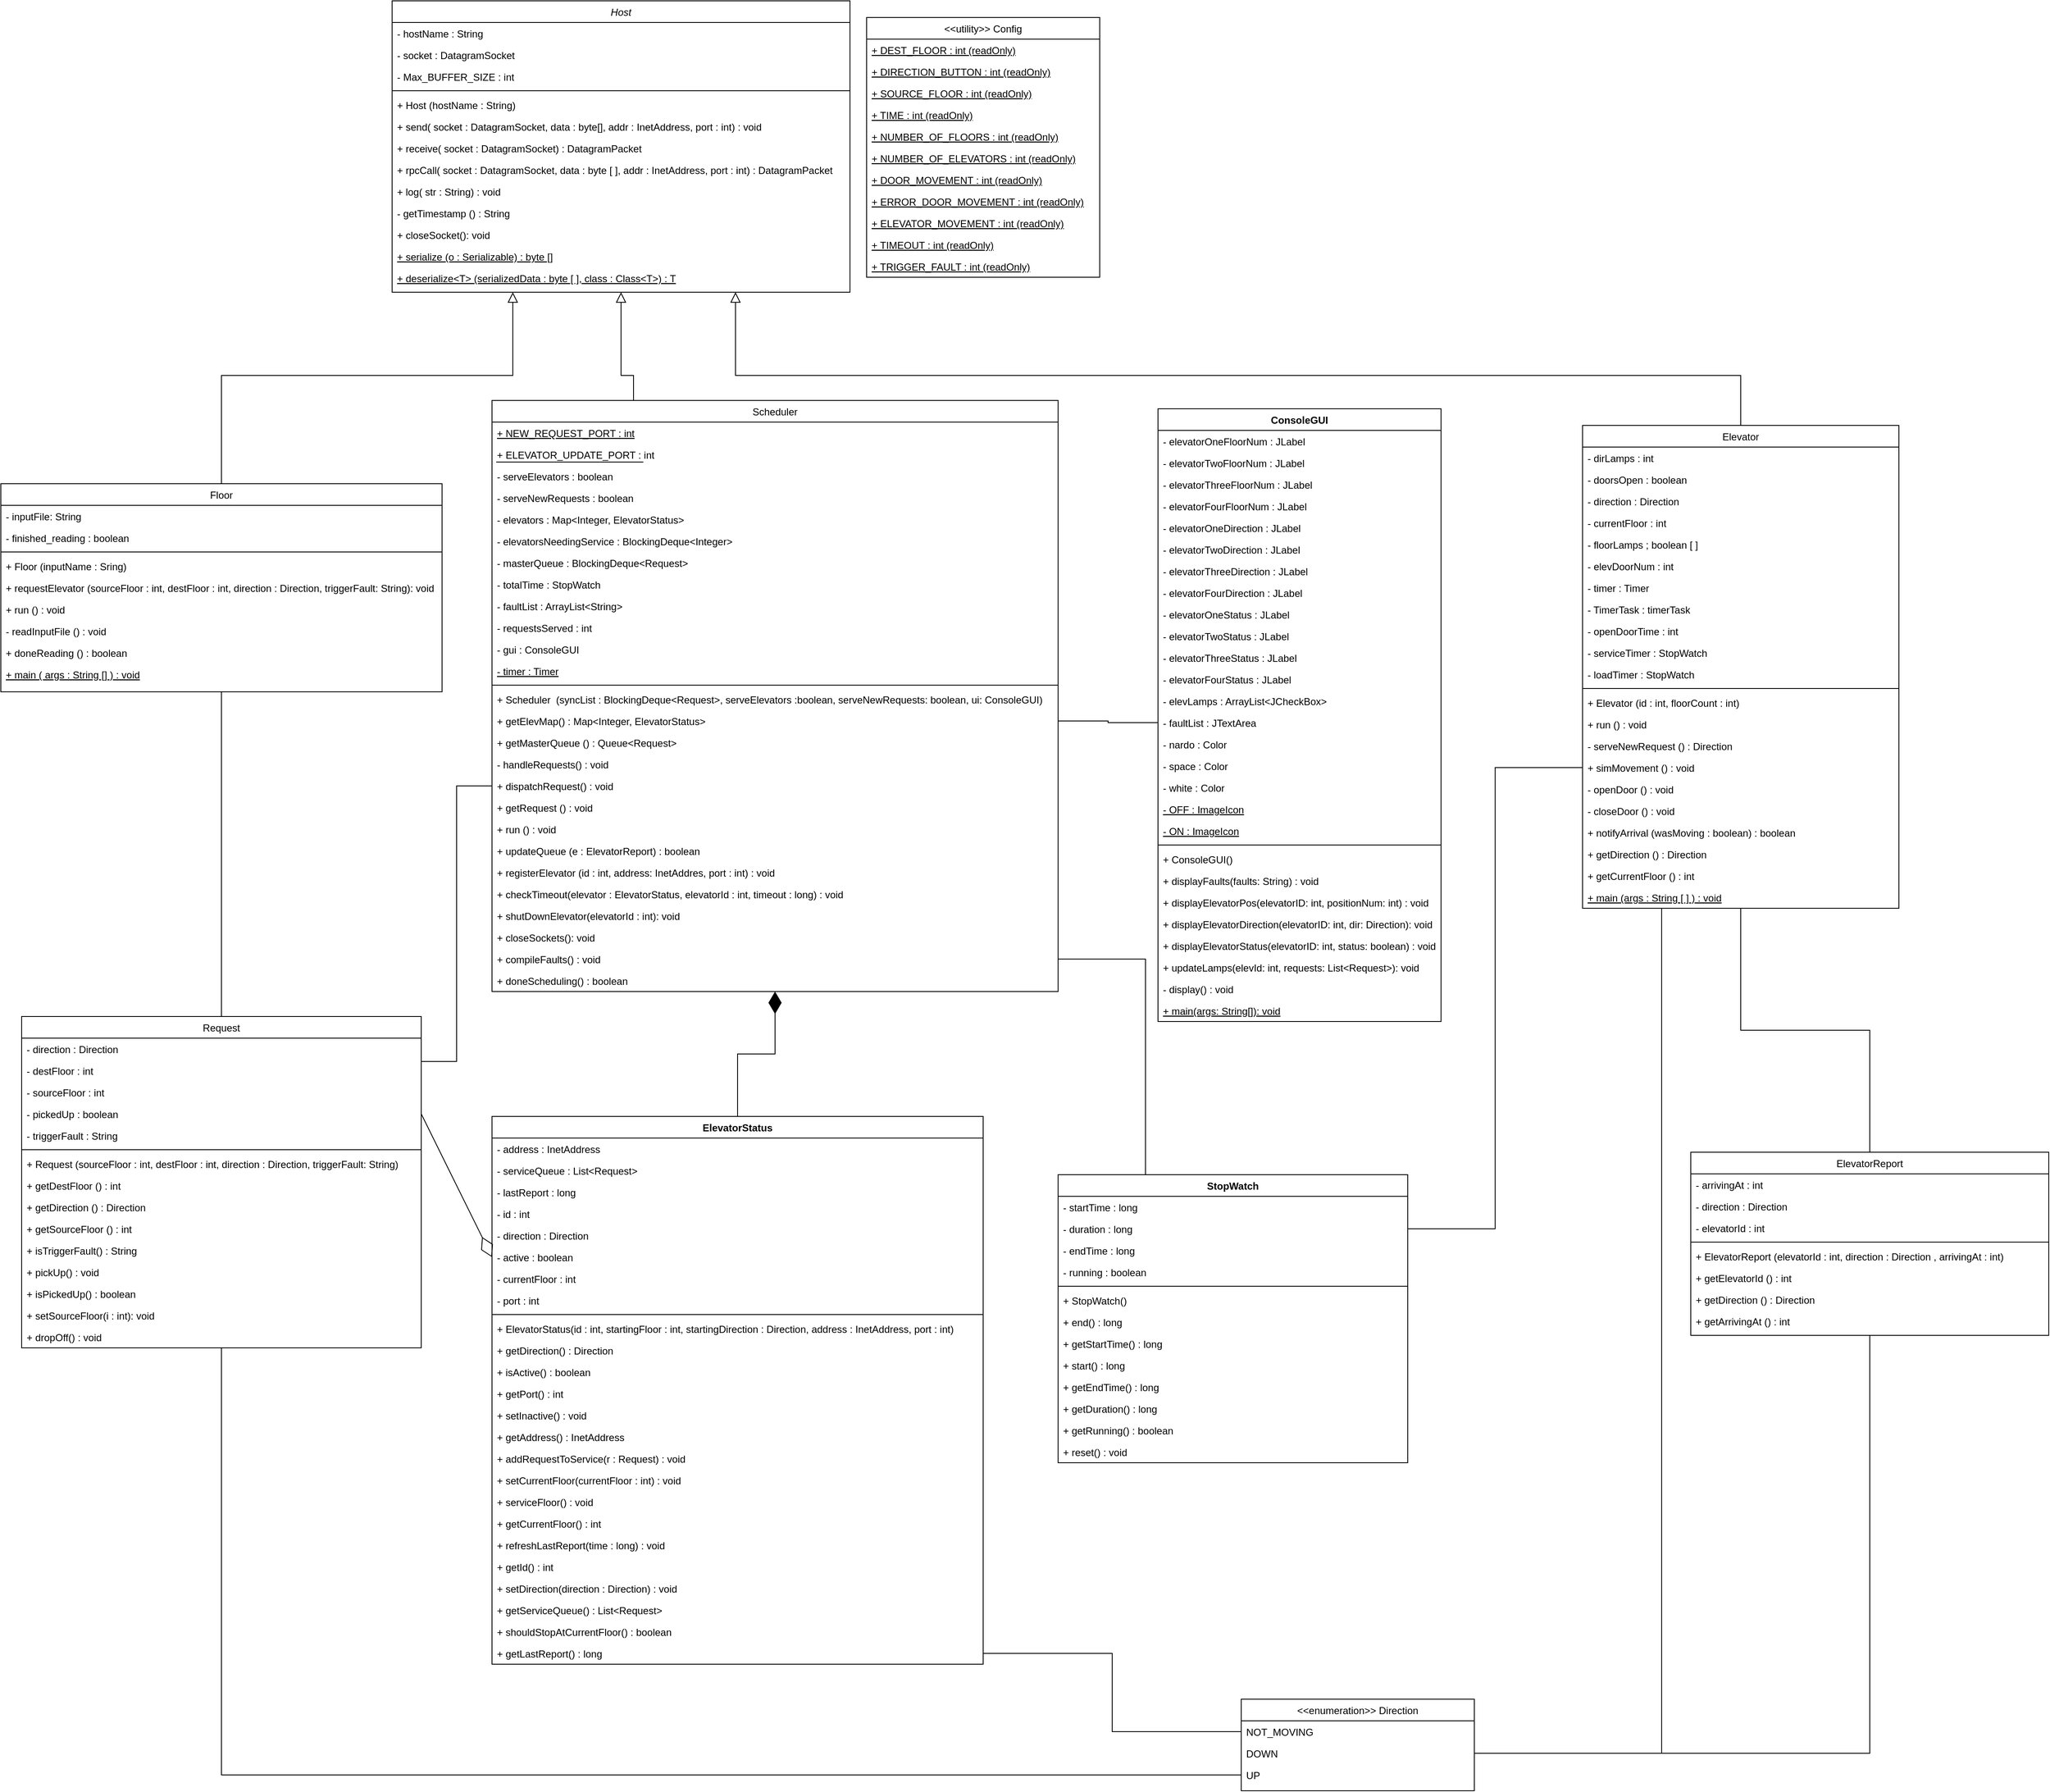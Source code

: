 <mxfile version="17.2.1" type="device"><diagram id="C5RBs43oDa-KdzZeNtuy" name="Page-1"><mxGraphModel dx="1502" dy="865" grid="1" gridSize="10" guides="1" tooltips="1" connect="1" arrows="1" fold="1" page="0" pageScale="1" pageWidth="5000" pageHeight="5000" math="0" shadow="0"><root><mxCell id="WIyWlLk6GJQsqaUBKTNV-0"/><mxCell id="WIyWlLk6GJQsqaUBKTNV-1" parent="WIyWlLk6GJQsqaUBKTNV-0"/><mxCell id="zkfFHV4jXpPFQw0GAbJ--0" value="Host" style="swimlane;fontStyle=2;align=center;verticalAlign=top;childLayout=stackLayout;horizontal=1;startSize=26;horizontalStack=0;resizeParent=1;resizeLast=0;collapsible=1;marginBottom=0;rounded=0;shadow=0;strokeWidth=1;" parent="WIyWlLk6GJQsqaUBKTNV-1" vertex="1"><mxGeometry x="390" y="20" width="550" height="350" as="geometry"><mxRectangle x="230" y="140" width="160" height="26" as="alternateBounds"/></mxGeometry></mxCell><mxCell id="zkfFHV4jXpPFQw0GAbJ--1" value="- hostName : String" style="text;align=left;verticalAlign=top;spacingLeft=4;spacingRight=4;overflow=hidden;rotatable=0;points=[[0,0.5],[1,0.5]];portConstraint=eastwest;" parent="zkfFHV4jXpPFQw0GAbJ--0" vertex="1"><mxGeometry y="26" width="550" height="26" as="geometry"/></mxCell><mxCell id="LMQ2G8RtMa5CbGaeYneN-10" value="- socket : DatagramSocket" style="text;align=left;verticalAlign=top;spacingLeft=4;spacingRight=4;overflow=hidden;rotatable=0;points=[[0,0.5],[1,0.5]];portConstraint=eastwest;" parent="zkfFHV4jXpPFQw0GAbJ--0" vertex="1"><mxGeometry y="52" width="550" height="26" as="geometry"/></mxCell><mxCell id="OdZrju0aoo46B_i1Bwre-0" value="- Max_BUFFER_SIZE : int" style="text;align=left;verticalAlign=top;spacingLeft=4;spacingRight=4;overflow=hidden;rotatable=0;points=[[0,0.5],[1,0.5]];portConstraint=eastwest;rounded=0;shadow=0;html=0;" parent="zkfFHV4jXpPFQw0GAbJ--0" vertex="1"><mxGeometry y="78" width="550" height="26" as="geometry"/></mxCell><mxCell id="zkfFHV4jXpPFQw0GAbJ--4" value="" style="line;html=1;strokeWidth=1;align=left;verticalAlign=middle;spacingTop=-1;spacingLeft=3;spacingRight=3;rotatable=0;labelPosition=right;points=[];portConstraint=eastwest;" parent="zkfFHV4jXpPFQw0GAbJ--0" vertex="1"><mxGeometry y="104" width="550" height="8" as="geometry"/></mxCell><mxCell id="zkfFHV4jXpPFQw0GAbJ--5" value="+ Host (hostName : String)" style="text;align=left;verticalAlign=top;spacingLeft=4;spacingRight=4;overflow=hidden;rotatable=0;points=[[0,0.5],[1,0.5]];portConstraint=eastwest;" parent="zkfFHV4jXpPFQw0GAbJ--0" vertex="1"><mxGeometry y="112" width="550" height="26" as="geometry"/></mxCell><mxCell id="OdZrju0aoo46B_i1Bwre-1" value="+ send( socket : DatagramSocket, data : byte[], addr : InetAddress, port : int) : void" style="text;align=left;verticalAlign=top;spacingLeft=4;spacingRight=4;overflow=hidden;rotatable=0;points=[[0,0.5],[1,0.5]];portConstraint=eastwest;" parent="zkfFHV4jXpPFQw0GAbJ--0" vertex="1"><mxGeometry y="138" width="550" height="26" as="geometry"/></mxCell><mxCell id="-BCmdNfhXVlu9Q5w6fmn-0" value="+ receive( socket : DatagramSocket) : DatagramPacket" style="text;align=left;verticalAlign=top;spacingLeft=4;spacingRight=4;overflow=hidden;rotatable=0;points=[[0,0.5],[1,0.5]];portConstraint=eastwest;" parent="zkfFHV4jXpPFQw0GAbJ--0" vertex="1"><mxGeometry y="164" width="550" height="26" as="geometry"/></mxCell><mxCell id="-BCmdNfhXVlu9Q5w6fmn-1" value="+ rpcCall( socket : DatagramSocket, data : byte [ ], addr : InetAddress, port : int) : DatagramPacket " style="text;align=left;verticalAlign=top;spacingLeft=4;spacingRight=4;overflow=hidden;rotatable=0;points=[[0,0.5],[1,0.5]];portConstraint=eastwest;" parent="zkfFHV4jXpPFQw0GAbJ--0" vertex="1"><mxGeometry y="190" width="550" height="26" as="geometry"/></mxCell><mxCell id="-BCmdNfhXVlu9Q5w6fmn-2" value="+ log( str : String) : void" style="text;align=left;verticalAlign=top;spacingLeft=4;spacingRight=4;overflow=hidden;rotatable=0;points=[[0,0.5],[1,0.5]];portConstraint=eastwest;" parent="zkfFHV4jXpPFQw0GAbJ--0" vertex="1"><mxGeometry y="216" width="550" height="26" as="geometry"/></mxCell><mxCell id="-BCmdNfhXVlu9Q5w6fmn-3" value="- getTimestamp () : String" style="text;align=left;verticalAlign=top;spacingLeft=4;spacingRight=4;overflow=hidden;rotatable=0;points=[[0,0.5],[1,0.5]];portConstraint=eastwest;" parent="zkfFHV4jXpPFQw0GAbJ--0" vertex="1"><mxGeometry y="242" width="550" height="26" as="geometry"/></mxCell><mxCell id="jfNHPIYht22upg2xtVzn-1" value="+ closeSocket(): void" style="text;align=left;verticalAlign=top;spacingLeft=4;spacingRight=4;overflow=hidden;rotatable=0;points=[[0,0.5],[1,0.5]];portConstraint=eastwest;" parent="zkfFHV4jXpPFQw0GAbJ--0" vertex="1"><mxGeometry y="268" width="550" height="26" as="geometry"/></mxCell><mxCell id="-BCmdNfhXVlu9Q5w6fmn-4" value="+ serialize (o : Serializable) : byte []" style="text;align=left;verticalAlign=top;spacingLeft=4;spacingRight=4;overflow=hidden;rotatable=0;points=[[0,0.5],[1,0.5]];portConstraint=eastwest;fontStyle=4" parent="zkfFHV4jXpPFQw0GAbJ--0" vertex="1"><mxGeometry y="294" width="550" height="26" as="geometry"/></mxCell><mxCell id="-BCmdNfhXVlu9Q5w6fmn-5" value="+ deserialize&lt;T&gt; (serializedData : byte [ ], class : Class&lt;T&gt;) : T" style="text;align=left;verticalAlign=top;spacingLeft=4;spacingRight=4;overflow=hidden;rotatable=0;points=[[0,0.5],[1,0.5]];portConstraint=eastwest;fontStyle=4" parent="zkfFHV4jXpPFQw0GAbJ--0" vertex="1"><mxGeometry y="320" width="550" height="26" as="geometry"/></mxCell><mxCell id="-BCmdNfhXVlu9Q5w6fmn-107" style="rounded=0;orthogonalLoop=1;jettySize=auto;html=1;entryX=0.5;entryY=0;entryDx=0;entryDy=0;startArrow=none;startFill=0;endArrow=none;endFill=0;exitX=0.5;exitY=1;exitDx=0;exitDy=0;edgeStyle=orthogonalEdgeStyle;" parent="WIyWlLk6GJQsqaUBKTNV-1" source="zkfFHV4jXpPFQw0GAbJ--6" target="-BCmdNfhXVlu9Q5w6fmn-90" edge="1"><mxGeometry relative="1" as="geometry"><mxPoint x="425" y="910" as="sourcePoint"/></mxGeometry></mxCell><mxCell id="zkfFHV4jXpPFQw0GAbJ--6" value="Floor" style="swimlane;fontStyle=0;align=center;verticalAlign=top;childLayout=stackLayout;horizontal=1;startSize=26;horizontalStack=0;resizeParent=1;resizeLast=0;collapsible=1;marginBottom=0;rounded=0;shadow=0;strokeWidth=1;" parent="WIyWlLk6GJQsqaUBKTNV-1" vertex="1"><mxGeometry x="-80" y="600" width="530" height="250" as="geometry"><mxRectangle x="130" y="380" width="160" height="26" as="alternateBounds"/></mxGeometry></mxCell><mxCell id="OdZrju0aoo46B_i1Bwre-5" value="- inputFile: String" style="text;align=left;verticalAlign=top;spacingLeft=4;spacingRight=4;overflow=hidden;rotatable=0;points=[[0,0.5],[1,0.5]];portConstraint=eastwest;rounded=0;shadow=0;html=0;" parent="zkfFHV4jXpPFQw0GAbJ--6" vertex="1"><mxGeometry y="26" width="530" height="26" as="geometry"/></mxCell><mxCell id="OdZrju0aoo46B_i1Bwre-4" value="- finished_reading : boolean" style="text;align=left;verticalAlign=top;spacingLeft=4;spacingRight=4;overflow=hidden;rotatable=0;points=[[0,0.5],[1,0.5]];portConstraint=eastwest;rounded=0;shadow=0;html=0;" parent="zkfFHV4jXpPFQw0GAbJ--6" vertex="1"><mxGeometry y="52" width="530" height="26" as="geometry"/></mxCell><mxCell id="zkfFHV4jXpPFQw0GAbJ--9" value="" style="line;html=1;strokeWidth=1;align=left;verticalAlign=middle;spacingTop=-1;spacingLeft=3;spacingRight=3;rotatable=0;labelPosition=right;points=[];portConstraint=eastwest;" parent="zkfFHV4jXpPFQw0GAbJ--6" vertex="1"><mxGeometry y="78" width="530" height="8" as="geometry"/></mxCell><mxCell id="OdZrju0aoo46B_i1Bwre-6" value="+ Floor (inputName : Sring)" style="text;align=left;verticalAlign=top;spacingLeft=4;spacingRight=4;overflow=hidden;rotatable=0;points=[[0,0.5],[1,0.5]];portConstraint=eastwest;" parent="zkfFHV4jXpPFQw0GAbJ--6" vertex="1"><mxGeometry y="86" width="530" height="26" as="geometry"/></mxCell><mxCell id="OdZrju0aoo46B_i1Bwre-7" value="+ requestElevator (sourceFloor : int, destFloor : int, direction : Direction, triggerFault: String): void" style="text;align=left;verticalAlign=top;spacingLeft=4;spacingRight=4;overflow=hidden;rotatable=0;points=[[0,0.5],[1,0.5]];portConstraint=eastwest;" parent="zkfFHV4jXpPFQw0GAbJ--6" vertex="1"><mxGeometry y="112" width="530" height="26" as="geometry"/></mxCell><mxCell id="-BCmdNfhXVlu9Q5w6fmn-11" value="+ run () : void" style="text;align=left;verticalAlign=top;spacingLeft=4;spacingRight=4;overflow=hidden;rotatable=0;points=[[0,0.5],[1,0.5]];portConstraint=eastwest;" parent="zkfFHV4jXpPFQw0GAbJ--6" vertex="1"><mxGeometry y="138" width="530" height="26" as="geometry"/></mxCell><mxCell id="-BCmdNfhXVlu9Q5w6fmn-12" value="- readInputFile () : void" style="text;align=left;verticalAlign=top;spacingLeft=4;spacingRight=4;overflow=hidden;rotatable=0;points=[[0,0.5],[1,0.5]];portConstraint=eastwest;" parent="zkfFHV4jXpPFQw0GAbJ--6" vertex="1"><mxGeometry y="164" width="530" height="26" as="geometry"/></mxCell><mxCell id="-BCmdNfhXVlu9Q5w6fmn-13" value="+ doneReading () : boolean" style="text;align=left;verticalAlign=top;spacingLeft=4;spacingRight=4;overflow=hidden;rotatable=0;points=[[0,0.5],[1,0.5]];portConstraint=eastwest;" parent="zkfFHV4jXpPFQw0GAbJ--6" vertex="1"><mxGeometry y="190" width="530" height="26" as="geometry"/></mxCell><mxCell id="-BCmdNfhXVlu9Q5w6fmn-14" value="+ main ( args : String [] ) : void" style="text;align=left;verticalAlign=top;spacingLeft=4;spacingRight=4;overflow=hidden;rotatable=0;points=[[0,0.5],[1,0.5]];portConstraint=eastwest;fontStyle=4" parent="zkfFHV4jXpPFQw0GAbJ--6" vertex="1"><mxGeometry y="216" width="530" height="26" as="geometry"/></mxCell><mxCell id="zkfFHV4jXpPFQw0GAbJ--12" value="" style="endArrow=block;endSize=10;endFill=0;shadow=0;strokeWidth=1;rounded=0;edgeStyle=elbowEdgeStyle;elbow=vertical;" parent="WIyWlLk6GJQsqaUBKTNV-1" source="zkfFHV4jXpPFQw0GAbJ--6" target="zkfFHV4jXpPFQw0GAbJ--0" edge="1"><mxGeometry width="160" relative="1" as="geometry"><mxPoint x="200" y="203" as="sourcePoint"/><mxPoint x="535" y="390" as="targetPoint"/><Array as="points"><mxPoint x="535" y="470"/></Array></mxGeometry></mxCell><mxCell id="-BCmdNfhXVlu9Q5w6fmn-105" style="edgeStyle=orthogonalEdgeStyle;rounded=0;orthogonalLoop=1;jettySize=auto;html=1;exitX=0.5;exitY=1;exitDx=0;exitDy=0;entryX=0.5;entryY=0;entryDx=0;entryDy=0;startArrow=none;startFill=0;endArrow=none;endFill=0;" parent="WIyWlLk6GJQsqaUBKTNV-1" source="zkfFHV4jXpPFQw0GAbJ--13" target="-BCmdNfhXVlu9Q5w6fmn-77" edge="1"><mxGeometry relative="1" as="geometry"/></mxCell><mxCell id="zkfFHV4jXpPFQw0GAbJ--13" value="Elevator" style="swimlane;fontStyle=0;align=center;verticalAlign=top;childLayout=stackLayout;horizontal=1;startSize=26;horizontalStack=0;resizeParent=1;resizeLast=0;collapsible=1;marginBottom=0;rounded=0;shadow=0;strokeWidth=1;" parent="WIyWlLk6GJQsqaUBKTNV-1" vertex="1"><mxGeometry x="1820" y="530" width="380" height="580" as="geometry"><mxRectangle x="340" y="380" width="170" height="26" as="alternateBounds"/></mxGeometry></mxCell><mxCell id="-BCmdNfhXVlu9Q5w6fmn-17" value="- dirLamps : int" style="text;align=left;verticalAlign=top;spacingLeft=4;spacingRight=4;overflow=hidden;rotatable=0;points=[[0,0.5],[1,0.5]];portConstraint=eastwest;" parent="zkfFHV4jXpPFQw0GAbJ--13" vertex="1"><mxGeometry y="26" width="380" height="26" as="geometry"/></mxCell><mxCell id="-BCmdNfhXVlu9Q5w6fmn-18" value="- doorsOpen : boolean" style="text;align=left;verticalAlign=top;spacingLeft=4;spacingRight=4;overflow=hidden;rotatable=0;points=[[0,0.5],[1,0.5]];portConstraint=eastwest;" parent="zkfFHV4jXpPFQw0GAbJ--13" vertex="1"><mxGeometry y="52" width="380" height="26" as="geometry"/></mxCell><mxCell id="-BCmdNfhXVlu9Q5w6fmn-16" value="- direction : Direction" style="text;align=left;verticalAlign=top;spacingLeft=4;spacingRight=4;overflow=hidden;rotatable=0;points=[[0,0.5],[1,0.5]];portConstraint=eastwest;" parent="zkfFHV4jXpPFQw0GAbJ--13" vertex="1"><mxGeometry y="78" width="380" height="26" as="geometry"/></mxCell><mxCell id="-BCmdNfhXVlu9Q5w6fmn-19" value="- currentFloor : int" style="text;align=left;verticalAlign=top;spacingLeft=4;spacingRight=4;overflow=hidden;rotatable=0;points=[[0,0.5],[1,0.5]];portConstraint=eastwest;" parent="zkfFHV4jXpPFQw0GAbJ--13" vertex="1"><mxGeometry y="104" width="380" height="26" as="geometry"/></mxCell><mxCell id="-BCmdNfhXVlu9Q5w6fmn-20" value="- floorLamps ; boolean [ ]" style="text;align=left;verticalAlign=top;spacingLeft=4;spacingRight=4;overflow=hidden;rotatable=0;points=[[0,0.5],[1,0.5]];portConstraint=eastwest;" parent="zkfFHV4jXpPFQw0GAbJ--13" vertex="1"><mxGeometry y="130" width="380" height="26" as="geometry"/></mxCell><mxCell id="-BCmdNfhXVlu9Q5w6fmn-21" value="- elevDoorNum : int" style="text;align=left;verticalAlign=top;spacingLeft=4;spacingRight=4;overflow=hidden;rotatable=0;points=[[0,0.5],[1,0.5]];portConstraint=eastwest;" parent="zkfFHV4jXpPFQw0GAbJ--13" vertex="1"><mxGeometry y="156" width="380" height="26" as="geometry"/></mxCell><mxCell id="-BCmdNfhXVlu9Q5w6fmn-144" value="- timer : Timer" style="text;align=left;verticalAlign=top;spacingLeft=4;spacingRight=4;overflow=hidden;rotatable=0;points=[[0,0.5],[1,0.5]];portConstraint=eastwest;fontStyle=0" parent="zkfFHV4jXpPFQw0GAbJ--13" vertex="1"><mxGeometry y="182" width="380" height="26" as="geometry"/></mxCell><mxCell id="-BCmdNfhXVlu9Q5w6fmn-145" value="- TimerTask : timerTask" style="text;align=left;verticalAlign=top;spacingLeft=4;spacingRight=4;overflow=hidden;rotatable=0;points=[[0,0.5],[1,0.5]];portConstraint=eastwest;" parent="zkfFHV4jXpPFQw0GAbJ--13" vertex="1"><mxGeometry y="208" width="380" height="26" as="geometry"/></mxCell><mxCell id="5r6SpTGuM3loGCtaU3v2-27" value="- openDoorTime : int" style="text;align=left;verticalAlign=top;spacingLeft=4;spacingRight=4;overflow=hidden;rotatable=0;points=[[0,0.5],[1,0.5]];portConstraint=eastwest;" parent="zkfFHV4jXpPFQw0GAbJ--13" vertex="1"><mxGeometry y="234" width="380" height="26" as="geometry"/></mxCell><mxCell id="07Y-zESid-UDUSCHij8v-1" value="- serviceTimer : StopWatch" style="text;align=left;verticalAlign=top;spacingLeft=4;spacingRight=4;overflow=hidden;rotatable=0;points=[[0,0.5],[1,0.5]];portConstraint=eastwest;" parent="zkfFHV4jXpPFQw0GAbJ--13" vertex="1"><mxGeometry y="260" width="380" height="26" as="geometry"/></mxCell><mxCell id="5r6SpTGuM3loGCtaU3v2-26" value="- loadTimer : StopWatch" style="text;align=left;verticalAlign=top;spacingLeft=4;spacingRight=4;overflow=hidden;rotatable=0;points=[[0,0.5],[1,0.5]];portConstraint=eastwest;" parent="zkfFHV4jXpPFQw0GAbJ--13" vertex="1"><mxGeometry y="286" width="380" height="26" as="geometry"/></mxCell><mxCell id="zkfFHV4jXpPFQw0GAbJ--15" value="" style="line;html=1;strokeWidth=1;align=left;verticalAlign=middle;spacingTop=-1;spacingLeft=3;spacingRight=3;rotatable=0;labelPosition=right;points=[];portConstraint=eastwest;" parent="zkfFHV4jXpPFQw0GAbJ--13" vertex="1"><mxGeometry y="312" width="380" height="8" as="geometry"/></mxCell><mxCell id="-BCmdNfhXVlu9Q5w6fmn-22" value="+ Elevator (id : int, floorCount : int) " style="text;align=left;verticalAlign=top;spacingLeft=4;spacingRight=4;overflow=hidden;rotatable=0;points=[[0,0.5],[1,0.5]];portConstraint=eastwest;" parent="zkfFHV4jXpPFQw0GAbJ--13" vertex="1"><mxGeometry y="320" width="380" height="26" as="geometry"/></mxCell><mxCell id="-BCmdNfhXVlu9Q5w6fmn-23" value="+ run () : void" style="text;align=left;verticalAlign=top;spacingLeft=4;spacingRight=4;overflow=hidden;rotatable=0;points=[[0,0.5],[1,0.5]];portConstraint=eastwest;" parent="zkfFHV4jXpPFQw0GAbJ--13" vertex="1"><mxGeometry y="346" width="380" height="26" as="geometry"/></mxCell><mxCell id="-BCmdNfhXVlu9Q5w6fmn-24" value="- serveNewRequest () : Direction" style="text;align=left;verticalAlign=top;spacingLeft=4;spacingRight=4;overflow=hidden;rotatable=0;points=[[0,0.5],[1,0.5]];portConstraint=eastwest;" parent="zkfFHV4jXpPFQw0GAbJ--13" vertex="1"><mxGeometry y="372" width="380" height="26" as="geometry"/></mxCell><mxCell id="-BCmdNfhXVlu9Q5w6fmn-25" value="+ simMovement () : void" style="text;align=left;verticalAlign=top;spacingLeft=4;spacingRight=4;overflow=hidden;rotatable=0;points=[[0,0.5],[1,0.5]];portConstraint=eastwest;" parent="zkfFHV4jXpPFQw0GAbJ--13" vertex="1"><mxGeometry y="398" width="380" height="26" as="geometry"/></mxCell><mxCell id="-BCmdNfhXVlu9Q5w6fmn-26" value="- openDoor () : void" style="text;align=left;verticalAlign=top;spacingLeft=4;spacingRight=4;overflow=hidden;rotatable=0;points=[[0,0.5],[1,0.5]];portConstraint=eastwest;" parent="zkfFHV4jXpPFQw0GAbJ--13" vertex="1"><mxGeometry y="424" width="380" height="26" as="geometry"/></mxCell><mxCell id="-BCmdNfhXVlu9Q5w6fmn-27" value="- closeDoor () : void" style="text;align=left;verticalAlign=top;spacingLeft=4;spacingRight=4;overflow=hidden;rotatable=0;points=[[0,0.5],[1,0.5]];portConstraint=eastwest;" parent="zkfFHV4jXpPFQw0GAbJ--13" vertex="1"><mxGeometry y="450" width="380" height="26" as="geometry"/></mxCell><mxCell id="-BCmdNfhXVlu9Q5w6fmn-28" value="+ notifyArrival (wasMoving : boolean) : boolean" style="text;align=left;verticalAlign=top;spacingLeft=4;spacingRight=4;overflow=hidden;rotatable=0;points=[[0,0.5],[1,0.5]];portConstraint=eastwest;" parent="zkfFHV4jXpPFQw0GAbJ--13" vertex="1"><mxGeometry y="476" width="380" height="26" as="geometry"/></mxCell><mxCell id="-BCmdNfhXVlu9Q5w6fmn-29" value="+ getDirection () : Direction" style="text;align=left;verticalAlign=top;spacingLeft=4;spacingRight=4;overflow=hidden;rotatable=0;points=[[0,0.5],[1,0.5]];portConstraint=eastwest;" parent="zkfFHV4jXpPFQw0GAbJ--13" vertex="1"><mxGeometry y="502" width="380" height="26" as="geometry"/></mxCell><mxCell id="-BCmdNfhXVlu9Q5w6fmn-30" value="+ getCurrentFloor () : int" style="text;align=left;verticalAlign=top;spacingLeft=4;spacingRight=4;overflow=hidden;rotatable=0;points=[[0,0.5],[1,0.5]];portConstraint=eastwest;" parent="zkfFHV4jXpPFQw0GAbJ--13" vertex="1"><mxGeometry y="528" width="380" height="26" as="geometry"/></mxCell><mxCell id="-BCmdNfhXVlu9Q5w6fmn-31" value="+ main (args : String [ ] ) : void" style="text;align=left;verticalAlign=top;spacingLeft=4;spacingRight=4;overflow=hidden;rotatable=0;points=[[0,0.5],[1,0.5]];portConstraint=eastwest;fontStyle=4" parent="zkfFHV4jXpPFQw0GAbJ--13" vertex="1"><mxGeometry y="554" width="380" height="26" as="geometry"/></mxCell><mxCell id="zkfFHV4jXpPFQw0GAbJ--16" value="" style="endArrow=block;endSize=10;endFill=0;shadow=0;strokeWidth=1;rounded=0;edgeStyle=elbowEdgeStyle;elbow=vertical;exitX=0.25;exitY=0;exitDx=0;exitDy=0;entryX=0.5;entryY=1;entryDx=0;entryDy=0;" parent="WIyWlLk6GJQsqaUBKTNV-1" source="-BCmdNfhXVlu9Q5w6fmn-51" target="zkfFHV4jXpPFQw0GAbJ--0" edge="1"><mxGeometry width="160" relative="1" as="geometry"><mxPoint x="210" y="373" as="sourcePoint"/><mxPoint x="590" y="390" as="targetPoint"/><Array as="points"><mxPoint x="920" y="470"/><mxPoint x="670" y="460"/></Array></mxGeometry></mxCell><mxCell id="-BCmdNfhXVlu9Q5w6fmn-109" style="edgeStyle=orthogonalEdgeStyle;rounded=0;orthogonalLoop=1;jettySize=auto;html=1;exitX=0;exitY=0.5;exitDx=0;exitDy=0;entryX=1;entryY=0.077;entryDx=0;entryDy=0;entryPerimeter=0;startArrow=none;startFill=0;endArrow=none;endFill=0;" parent="WIyWlLk6GJQsqaUBKTNV-1" source="-BCmdNfhXVlu9Q5w6fmn-66" target="-BCmdNfhXVlu9Q5w6fmn-92" edge="1"><mxGeometry relative="1" as="geometry"/></mxCell><mxCell id="-BCmdNfhXVlu9Q5w6fmn-51" value="Scheduler" style="swimlane;fontStyle=0;align=center;verticalAlign=top;childLayout=stackLayout;horizontal=1;startSize=26;horizontalStack=0;resizeParent=1;resizeLast=0;collapsible=1;marginBottom=0;rounded=0;shadow=0;strokeWidth=1;" parent="WIyWlLk6GJQsqaUBKTNV-1" vertex="1"><mxGeometry x="510" y="500" width="680" height="710" as="geometry"><mxRectangle x="630" y="600" width="170" height="26" as="alternateBounds"/></mxGeometry></mxCell><mxCell id="-BCmdNfhXVlu9Q5w6fmn-53" value="+ NEW_REQUEST_PORT : int" style="text;align=left;verticalAlign=top;spacingLeft=4;spacingRight=4;overflow=hidden;rotatable=0;points=[[0,0.5],[1,0.5]];portConstraint=eastwest;fontStyle=4" parent="-BCmdNfhXVlu9Q5w6fmn-51" vertex="1"><mxGeometry y="26" width="680" height="26" as="geometry"/></mxCell><mxCell id="-BCmdNfhXVlu9Q5w6fmn-74" value="" style="endArrow=none;html=1;rounded=0;entryX=0.336;entryY=-0.154;entryDx=0;entryDy=0;entryPerimeter=0;" parent="-BCmdNfhXVlu9Q5w6fmn-51" edge="1"><mxGeometry width="50" height="50" relative="1" as="geometry"><mxPoint x="5.0" y="74" as="sourcePoint"/><mxPoint x="181.8" y="73.996" as="targetPoint"/></mxGeometry></mxCell><mxCell id="-BCmdNfhXVlu9Q5w6fmn-54" value="+ ELEVATOR_UPDATE_PORT : int" style="text;align=left;verticalAlign=top;spacingLeft=4;spacingRight=4;overflow=hidden;rotatable=0;points=[[0,0.5],[1,0.5]];portConstraint=eastwest;" parent="-BCmdNfhXVlu9Q5w6fmn-51" vertex="1"><mxGeometry y="52" width="680" height="26" as="geometry"/></mxCell><mxCell id="-BCmdNfhXVlu9Q5w6fmn-55" value="- serveElevators : boolean" style="text;align=left;verticalAlign=top;spacingLeft=4;spacingRight=4;overflow=hidden;rotatable=0;points=[[0,0.5],[1,0.5]];portConstraint=eastwest;" parent="-BCmdNfhXVlu9Q5w6fmn-51" vertex="1"><mxGeometry y="78" width="680" height="26" as="geometry"/></mxCell><mxCell id="-BCmdNfhXVlu9Q5w6fmn-149" value="- serveNewRequests : boolean" style="text;align=left;verticalAlign=top;spacingLeft=4;spacingRight=4;overflow=hidden;rotatable=0;points=[[0,0.5],[1,0.5]];portConstraint=eastwest;" parent="-BCmdNfhXVlu9Q5w6fmn-51" vertex="1"><mxGeometry y="104" width="680" height="26" as="geometry"/></mxCell><mxCell id="-BCmdNfhXVlu9Q5w6fmn-56" value="- elevators : Map&lt;Integer, ElevatorStatus&gt;" style="text;align=left;verticalAlign=top;spacingLeft=4;spacingRight=4;overflow=hidden;rotatable=0;points=[[0,0.5],[1,0.5]];portConstraint=eastwest;" parent="-BCmdNfhXVlu9Q5w6fmn-51" vertex="1"><mxGeometry y="130" width="680" height="26" as="geometry"/></mxCell><mxCell id="-BCmdNfhXVlu9Q5w6fmn-57" value="- elevatorsNeedingService : BlockingDeque&lt;Integer&gt;" style="text;align=left;verticalAlign=top;spacingLeft=4;spacingRight=4;overflow=hidden;rotatable=0;points=[[0,0.5],[1,0.5]];portConstraint=eastwest;" parent="-BCmdNfhXVlu9Q5w6fmn-51" vertex="1"><mxGeometry y="156" width="680" height="26" as="geometry"/></mxCell><mxCell id="5r6SpTGuM3loGCtaU3v2-33" value="- masterQueue : BlockingDeque&lt;Request&gt;" style="text;align=left;verticalAlign=top;spacingLeft=4;spacingRight=4;overflow=hidden;rotatable=0;points=[[0,0.5],[1,0.5]];portConstraint=eastwest;" parent="-BCmdNfhXVlu9Q5w6fmn-51" vertex="1"><mxGeometry y="182" width="680" height="26" as="geometry"/></mxCell><mxCell id="5r6SpTGuM3loGCtaU3v2-34" value="- totalTime : StopWatch" style="text;align=left;verticalAlign=top;spacingLeft=4;spacingRight=4;overflow=hidden;rotatable=0;points=[[0,0.5],[1,0.5]];portConstraint=eastwest;" parent="-BCmdNfhXVlu9Q5w6fmn-51" vertex="1"><mxGeometry y="208" width="680" height="26" as="geometry"/></mxCell><mxCell id="5r6SpTGuM3loGCtaU3v2-32" value="- faultList : ArrayList&lt;String&gt;" style="text;align=left;verticalAlign=top;spacingLeft=4;spacingRight=4;overflow=hidden;rotatable=0;points=[[0,0.5],[1,0.5]];portConstraint=eastwest;" parent="-BCmdNfhXVlu9Q5w6fmn-51" vertex="1"><mxGeometry y="234" width="680" height="26" as="geometry"/></mxCell><mxCell id="-BCmdNfhXVlu9Q5w6fmn-58" value="- requestsServed : int" style="text;align=left;verticalAlign=top;spacingLeft=4;spacingRight=4;overflow=hidden;rotatable=0;points=[[0,0.5],[1,0.5]];portConstraint=eastwest;" parent="-BCmdNfhXVlu9Q5w6fmn-51" vertex="1"><mxGeometry y="260" width="680" height="26" as="geometry"/></mxCell><mxCell id="5r6SpTGuM3loGCtaU3v2-35" value="- gui : ConsoleGUI" style="text;align=left;verticalAlign=top;spacingLeft=4;spacingRight=4;overflow=hidden;rotatable=0;points=[[0,0.5],[1,0.5]];portConstraint=eastwest;" parent="-BCmdNfhXVlu9Q5w6fmn-51" vertex="1"><mxGeometry y="286" width="680" height="26" as="geometry"/></mxCell><mxCell id="LMQ2G8RtMa5CbGaeYneN-0" value="- timer : Timer" style="text;align=left;verticalAlign=top;spacingLeft=4;spacingRight=4;overflow=hidden;rotatable=0;points=[[0,0.5],[1,0.5]];portConstraint=eastwest;fontStyle=4" parent="-BCmdNfhXVlu9Q5w6fmn-51" vertex="1"><mxGeometry y="312" width="680" height="26" as="geometry"/></mxCell><mxCell id="-BCmdNfhXVlu9Q5w6fmn-59" value="" style="line;html=1;strokeWidth=1;align=left;verticalAlign=middle;spacingTop=-1;spacingLeft=3;spacingRight=3;rotatable=0;labelPosition=right;points=[];portConstraint=eastwest;" parent="-BCmdNfhXVlu9Q5w6fmn-51" vertex="1"><mxGeometry y="338" width="680" height="8" as="geometry"/></mxCell><mxCell id="-BCmdNfhXVlu9Q5w6fmn-60" value="+ Scheduler  (syncList : BlockingDeque&lt;Request&gt;, serveElevators :boolean, serveNewRequests: boolean, ui: ConsoleGUI)" style="text;align=left;verticalAlign=top;spacingLeft=4;spacingRight=4;overflow=hidden;rotatable=0;points=[[0,0.5],[1,0.5]];portConstraint=eastwest;" parent="-BCmdNfhXVlu9Q5w6fmn-51" vertex="1"><mxGeometry y="346" width="680" height="26" as="geometry"/></mxCell><mxCell id="-BCmdNfhXVlu9Q5w6fmn-150" value="+ getElevMap() : Map&lt;Integer, ElevatorStatus&gt;" style="text;align=left;verticalAlign=top;spacingLeft=4;spacingRight=4;overflow=hidden;rotatable=0;points=[[0,0.5],[1,0.5]];portConstraint=eastwest;" parent="-BCmdNfhXVlu9Q5w6fmn-51" vertex="1"><mxGeometry y="372" width="680" height="26" as="geometry"/></mxCell><mxCell id="-BCmdNfhXVlu9Q5w6fmn-153" value="+ getMasterQueue () : Queue&lt;Request&gt;" style="text;align=left;verticalAlign=top;spacingLeft=4;spacingRight=4;overflow=hidden;rotatable=0;points=[[0,0.5],[1,0.5]];portConstraint=eastwest;" parent="-BCmdNfhXVlu9Q5w6fmn-51" vertex="1"><mxGeometry y="398" width="680" height="26" as="geometry"/></mxCell><mxCell id="-BCmdNfhXVlu9Q5w6fmn-65" value="- handleRequests() : void" style="text;align=left;verticalAlign=top;spacingLeft=4;spacingRight=4;overflow=hidden;rotatable=0;points=[[0,0.5],[1,0.5]];portConstraint=eastwest;" parent="-BCmdNfhXVlu9Q5w6fmn-51" vertex="1"><mxGeometry y="424" width="680" height="26" as="geometry"/></mxCell><mxCell id="-BCmdNfhXVlu9Q5w6fmn-66" value="+ dispatchRequest() : void" style="text;align=left;verticalAlign=top;spacingLeft=4;spacingRight=4;overflow=hidden;rotatable=0;points=[[0,0.5],[1,0.5]];portConstraint=eastwest;" parent="-BCmdNfhXVlu9Q5w6fmn-51" vertex="1"><mxGeometry y="450" width="680" height="26" as="geometry"/></mxCell><mxCell id="-BCmdNfhXVlu9Q5w6fmn-64" value="+ getRequest () : void" style="text;align=left;verticalAlign=top;spacingLeft=4;spacingRight=4;overflow=hidden;rotatable=0;points=[[0,0.5],[1,0.5]];portConstraint=eastwest;" parent="-BCmdNfhXVlu9Q5w6fmn-51" vertex="1"><mxGeometry y="476" width="680" height="26" as="geometry"/></mxCell><mxCell id="-BCmdNfhXVlu9Q5w6fmn-63" value="+ run () : void" style="text;align=left;verticalAlign=top;spacingLeft=4;spacingRight=4;overflow=hidden;rotatable=0;points=[[0,0.5],[1,0.5]];portConstraint=eastwest;" parent="-BCmdNfhXVlu9Q5w6fmn-51" vertex="1"><mxGeometry y="502" width="680" height="26" as="geometry"/></mxCell><mxCell id="-BCmdNfhXVlu9Q5w6fmn-62" value="+ updateQueue (e : ElevatorReport) : boolean" style="text;align=left;verticalAlign=top;spacingLeft=4;spacingRight=4;overflow=hidden;rotatable=0;points=[[0,0.5],[1,0.5]];portConstraint=eastwest;" parent="-BCmdNfhXVlu9Q5w6fmn-51" vertex="1"><mxGeometry y="528" width="680" height="26" as="geometry"/></mxCell><mxCell id="-BCmdNfhXVlu9Q5w6fmn-61" value="+ registerElevator (id : int, address: InetAddres, port : int) : void" style="text;align=left;verticalAlign=top;spacingLeft=4;spacingRight=4;overflow=hidden;rotatable=0;points=[[0,0.5],[1,0.5]];portConstraint=eastwest;" parent="-BCmdNfhXVlu9Q5w6fmn-51" vertex="1"><mxGeometry y="554" width="680" height="26" as="geometry"/></mxCell><mxCell id="LMQ2G8RtMa5CbGaeYneN-2" value="+ checkTimeout(elevator : ElevatorStatus, elevatorId : int, timeout : long) : void" style="text;align=left;verticalAlign=top;spacingLeft=4;spacingRight=4;overflow=hidden;rotatable=0;points=[[0,0.5],[1,0.5]];portConstraint=eastwest;" parent="-BCmdNfhXVlu9Q5w6fmn-51" vertex="1"><mxGeometry y="580" width="680" height="26" as="geometry"/></mxCell><mxCell id="LMQ2G8RtMa5CbGaeYneN-1" value="+ shutDownElevator(elevatorId : int): void" style="text;align=left;verticalAlign=top;spacingLeft=4;spacingRight=4;overflow=hidden;rotatable=0;points=[[0,0.5],[1,0.5]];portConstraint=eastwest;" parent="-BCmdNfhXVlu9Q5w6fmn-51" vertex="1"><mxGeometry y="606" width="680" height="26" as="geometry"/></mxCell><mxCell id="5r6SpTGuM3loGCtaU3v2-37" value="+ closeSockets(): void" style="text;align=left;verticalAlign=top;spacingLeft=4;spacingRight=4;overflow=hidden;rotatable=0;points=[[0,0.5],[1,0.5]];portConstraint=eastwest;" parent="-BCmdNfhXVlu9Q5w6fmn-51" vertex="1"><mxGeometry y="632" width="680" height="26" as="geometry"/></mxCell><mxCell id="5r6SpTGuM3loGCtaU3v2-36" value="+ compileFaults() : void" style="text;align=left;verticalAlign=top;spacingLeft=4;spacingRight=4;overflow=hidden;rotatable=0;points=[[0,0.5],[1,0.5]];portConstraint=eastwest;" parent="-BCmdNfhXVlu9Q5w6fmn-51" vertex="1"><mxGeometry y="658" width="680" height="26" as="geometry"/></mxCell><mxCell id="jfNHPIYht22upg2xtVzn-0" value="+ doneScheduling() : boolean" style="text;align=left;verticalAlign=top;spacingLeft=4;spacingRight=4;overflow=hidden;rotatable=0;points=[[0,0.5],[1,0.5]];portConstraint=eastwest;" parent="-BCmdNfhXVlu9Q5w6fmn-51" vertex="1"><mxGeometry y="684" width="680" height="26" as="geometry"/></mxCell><mxCell id="-BCmdNfhXVlu9Q5w6fmn-71" value="" style="endArrow=block;endSize=10;endFill=0;shadow=0;strokeWidth=1;rounded=0;edgeStyle=elbowEdgeStyle;elbow=vertical;exitX=0.5;exitY=0;exitDx=0;exitDy=0;entryX=0.75;entryY=1;entryDx=0;entryDy=0;" parent="WIyWlLk6GJQsqaUBKTNV-1" source="zkfFHV4jXpPFQw0GAbJ--13" target="zkfFHV4jXpPFQw0GAbJ--0" edge="1"><mxGeometry width="160" relative="1" as="geometry"><mxPoint x="1185" y="590" as="sourcePoint"/><mxPoint x="810" y="400" as="targetPoint"/><Array as="points"><mxPoint x="660" y="470"/></Array></mxGeometry></mxCell><mxCell id="-BCmdNfhXVlu9Q5w6fmn-77" value="ElevatorReport" style="swimlane;fontStyle=0;align=center;verticalAlign=top;childLayout=stackLayout;horizontal=1;startSize=26;horizontalStack=0;resizeParent=1;resizeLast=0;collapsible=1;marginBottom=0;rounded=0;shadow=0;strokeWidth=1;" parent="WIyWlLk6GJQsqaUBKTNV-1" vertex="1"><mxGeometry x="1950" y="1403" width="430" height="220" as="geometry"><mxRectangle x="130" y="380" width="160" height="26" as="alternateBounds"/></mxGeometry></mxCell><mxCell id="-BCmdNfhXVlu9Q5w6fmn-78" value="- arrivingAt : int" style="text;align=left;verticalAlign=top;spacingLeft=4;spacingRight=4;overflow=hidden;rotatable=0;points=[[0,0.5],[1,0.5]];portConstraint=eastwest;" parent="-BCmdNfhXVlu9Q5w6fmn-77" vertex="1"><mxGeometry y="26" width="430" height="26" as="geometry"/></mxCell><mxCell id="-BCmdNfhXVlu9Q5w6fmn-79" value="- direction : Direction " style="text;align=left;verticalAlign=top;spacingLeft=4;spacingRight=4;overflow=hidden;rotatable=0;points=[[0,0.5],[1,0.5]];portConstraint=eastwest;rounded=0;shadow=0;html=0;" parent="-BCmdNfhXVlu9Q5w6fmn-77" vertex="1"><mxGeometry y="52" width="430" height="26" as="geometry"/></mxCell><mxCell id="-BCmdNfhXVlu9Q5w6fmn-80" value="- elevatorId : int" style="text;align=left;verticalAlign=top;spacingLeft=4;spacingRight=4;overflow=hidden;rotatable=0;points=[[0,0.5],[1,0.5]];portConstraint=eastwest;rounded=0;shadow=0;html=0;" parent="-BCmdNfhXVlu9Q5w6fmn-77" vertex="1"><mxGeometry y="78" width="430" height="26" as="geometry"/></mxCell><mxCell id="-BCmdNfhXVlu9Q5w6fmn-82" value="" style="line;html=1;strokeWidth=1;align=left;verticalAlign=middle;spacingTop=-1;spacingLeft=3;spacingRight=3;rotatable=0;labelPosition=right;points=[];portConstraint=eastwest;" parent="-BCmdNfhXVlu9Q5w6fmn-77" vertex="1"><mxGeometry y="104" width="430" height="8" as="geometry"/></mxCell><mxCell id="-BCmdNfhXVlu9Q5w6fmn-83" value="+ ElevatorReport (elevatorId : int, direction : Direction , arrivingAt : int)" style="text;align=left;verticalAlign=top;spacingLeft=4;spacingRight=4;overflow=hidden;rotatable=0;points=[[0,0.5],[1,0.5]];portConstraint=eastwest;" parent="-BCmdNfhXVlu9Q5w6fmn-77" vertex="1"><mxGeometry y="112" width="430" height="26" as="geometry"/></mxCell><mxCell id="-BCmdNfhXVlu9Q5w6fmn-84" value="+ getElevatorId () : int" style="text;align=left;verticalAlign=top;spacingLeft=4;spacingRight=4;overflow=hidden;rotatable=0;points=[[0,0.5],[1,0.5]];portConstraint=eastwest;" parent="-BCmdNfhXVlu9Q5w6fmn-77" vertex="1"><mxGeometry y="138" width="430" height="26" as="geometry"/></mxCell><mxCell id="-BCmdNfhXVlu9Q5w6fmn-85" value="+ getDirection () : Direction" style="text;align=left;verticalAlign=top;spacingLeft=4;spacingRight=4;overflow=hidden;rotatable=0;points=[[0,0.5],[1,0.5]];portConstraint=eastwest;" parent="-BCmdNfhXVlu9Q5w6fmn-77" vertex="1"><mxGeometry y="164" width="430" height="26" as="geometry"/></mxCell><mxCell id="-BCmdNfhXVlu9Q5w6fmn-86" value="+ getArrivingAt () : int" style="text;align=left;verticalAlign=top;spacingLeft=4;spacingRight=4;overflow=hidden;rotatable=0;points=[[0,0.5],[1,0.5]];portConstraint=eastwest;" parent="-BCmdNfhXVlu9Q5w6fmn-77" vertex="1"><mxGeometry y="190" width="430" height="26" as="geometry"/></mxCell><mxCell id="-BCmdNfhXVlu9Q5w6fmn-90" value="Request" style="swimlane;fontStyle=0;align=center;verticalAlign=top;childLayout=stackLayout;horizontal=1;startSize=26;horizontalStack=0;resizeParent=1;resizeLast=0;collapsible=1;marginBottom=0;rounded=0;shadow=0;strokeWidth=1;" parent="WIyWlLk6GJQsqaUBKTNV-1" vertex="1"><mxGeometry x="-55" y="1240" width="480" height="398" as="geometry"><mxRectangle x="130" y="380" width="160" height="26" as="alternateBounds"/></mxGeometry></mxCell><mxCell id="-BCmdNfhXVlu9Q5w6fmn-91" value="- direction : Direction " style="text;align=left;verticalAlign=top;spacingLeft=4;spacingRight=4;overflow=hidden;rotatable=0;points=[[0,0.5],[1,0.5]];portConstraint=eastwest;" parent="-BCmdNfhXVlu9Q5w6fmn-90" vertex="1"><mxGeometry y="26" width="480" height="26" as="geometry"/></mxCell><mxCell id="-BCmdNfhXVlu9Q5w6fmn-92" value="- destFloor : int" style="text;align=left;verticalAlign=top;spacingLeft=4;spacingRight=4;overflow=hidden;rotatable=0;points=[[0,0.5],[1,0.5]];portConstraint=eastwest;rounded=0;shadow=0;html=0;" parent="-BCmdNfhXVlu9Q5w6fmn-90" vertex="1"><mxGeometry y="52" width="480" height="26" as="geometry"/></mxCell><mxCell id="-BCmdNfhXVlu9Q5w6fmn-93" value="- sourceFloor : int" style="text;align=left;verticalAlign=top;spacingLeft=4;spacingRight=4;overflow=hidden;rotatable=0;points=[[0,0.5],[1,0.5]];portConstraint=eastwest;rounded=0;shadow=0;html=0;" parent="-BCmdNfhXVlu9Q5w6fmn-90" vertex="1"><mxGeometry y="78" width="480" height="26" as="geometry"/></mxCell><mxCell id="LMQ2G8RtMa5CbGaeYneN-3" value="- pickedUp : boolean" style="text;align=left;verticalAlign=top;spacingLeft=4;spacingRight=4;overflow=hidden;rotatable=0;points=[[0,0.5],[1,0.5]];portConstraint=eastwest;rounded=0;shadow=0;html=0;" parent="-BCmdNfhXVlu9Q5w6fmn-90" vertex="1"><mxGeometry y="104" width="480" height="26" as="geometry"/></mxCell><mxCell id="LMQ2G8RtMa5CbGaeYneN-4" value="- triggerFault : String" style="text;align=left;verticalAlign=top;spacingLeft=4;spacingRight=4;overflow=hidden;rotatable=0;points=[[0,0.5],[1,0.5]];portConstraint=eastwest;rounded=0;shadow=0;html=0;" parent="-BCmdNfhXVlu9Q5w6fmn-90" vertex="1"><mxGeometry y="130" width="480" height="26" as="geometry"/></mxCell><mxCell id="-BCmdNfhXVlu9Q5w6fmn-94" value="" style="line;html=1;strokeWidth=1;align=left;verticalAlign=middle;spacingTop=-1;spacingLeft=3;spacingRight=3;rotatable=0;labelPosition=right;points=[];portConstraint=eastwest;" parent="-BCmdNfhXVlu9Q5w6fmn-90" vertex="1"><mxGeometry y="156" width="480" height="8" as="geometry"/></mxCell><mxCell id="-BCmdNfhXVlu9Q5w6fmn-95" value="+ Request (sourceFloor : int, destFloor : int, direction : Direction, triggerFault: String)" style="text;align=left;verticalAlign=top;spacingLeft=4;spacingRight=4;overflow=hidden;rotatable=0;points=[[0,0.5],[1,0.5]];portConstraint=eastwest;" parent="-BCmdNfhXVlu9Q5w6fmn-90" vertex="1"><mxGeometry y="164" width="480" height="26" as="geometry"/></mxCell><mxCell id="-BCmdNfhXVlu9Q5w6fmn-96" value="+ getDestFloor () : int" style="text;align=left;verticalAlign=top;spacingLeft=4;spacingRight=4;overflow=hidden;rotatable=0;points=[[0,0.5],[1,0.5]];portConstraint=eastwest;" parent="-BCmdNfhXVlu9Q5w6fmn-90" vertex="1"><mxGeometry y="190" width="480" height="26" as="geometry"/></mxCell><mxCell id="LMQ2G8RtMa5CbGaeYneN-7" value="+ getDirection () : Direction" style="text;align=left;verticalAlign=top;spacingLeft=4;spacingRight=4;overflow=hidden;rotatable=0;points=[[0,0.5],[1,0.5]];portConstraint=eastwest;" parent="-BCmdNfhXVlu9Q5w6fmn-90" vertex="1"><mxGeometry y="216" width="480" height="26" as="geometry"/></mxCell><mxCell id="-BCmdNfhXVlu9Q5w6fmn-97" value="+ getSourceFloor () : int" style="text;align=left;verticalAlign=top;spacingLeft=4;spacingRight=4;overflow=hidden;rotatable=0;points=[[0,0.5],[1,0.5]];portConstraint=eastwest;" parent="-BCmdNfhXVlu9Q5w6fmn-90" vertex="1"><mxGeometry y="242" width="480" height="26" as="geometry"/></mxCell><mxCell id="LMQ2G8RtMa5CbGaeYneN-9" value="+ isTriggerFault() : String" style="text;align=left;verticalAlign=top;spacingLeft=4;spacingRight=4;overflow=hidden;rotatable=0;points=[[0,0.5],[1,0.5]];portConstraint=eastwest;" parent="-BCmdNfhXVlu9Q5w6fmn-90" vertex="1"><mxGeometry y="268" width="480" height="26" as="geometry"/></mxCell><mxCell id="LMQ2G8RtMa5CbGaeYneN-5" value="+ pickUp() : void" style="text;align=left;verticalAlign=top;spacingLeft=4;spacingRight=4;overflow=hidden;rotatable=0;points=[[0,0.5],[1,0.5]];portConstraint=eastwest;" parent="-BCmdNfhXVlu9Q5w6fmn-90" vertex="1"><mxGeometry y="294" width="480" height="26" as="geometry"/></mxCell><mxCell id="LMQ2G8RtMa5CbGaeYneN-6" value="+ isPickedUp() : boolean" style="text;align=left;verticalAlign=top;spacingLeft=4;spacingRight=4;overflow=hidden;rotatable=0;points=[[0,0.5],[1,0.5]];portConstraint=eastwest;" parent="-BCmdNfhXVlu9Q5w6fmn-90" vertex="1"><mxGeometry y="320" width="480" height="26" as="geometry"/></mxCell><mxCell id="LMQ2G8RtMa5CbGaeYneN-8" value="+ setSourceFloor(i : int): void" style="text;align=left;verticalAlign=top;spacingLeft=4;spacingRight=4;overflow=hidden;rotatable=0;points=[[0,0.5],[1,0.5]];portConstraint=eastwest;" parent="-BCmdNfhXVlu9Q5w6fmn-90" vertex="1"><mxGeometry y="346" width="480" height="26" as="geometry"/></mxCell><mxCell id="-BCmdNfhXVlu9Q5w6fmn-98" value="+ dropOff() : void" style="text;align=left;verticalAlign=top;spacingLeft=4;spacingRight=4;overflow=hidden;rotatable=0;points=[[0,0.5],[1,0.5]];portConstraint=eastwest;" parent="-BCmdNfhXVlu9Q5w6fmn-90" vertex="1"><mxGeometry y="372" width="480" height="26" as="geometry"/></mxCell><mxCell id="-BCmdNfhXVlu9Q5w6fmn-111" value="&lt;&lt;enumeration&gt;&gt; Direction" style="swimlane;fontStyle=0;align=center;verticalAlign=top;childLayout=stackLayout;horizontal=1;startSize=26;horizontalStack=0;resizeParent=1;resizeLast=0;collapsible=1;marginBottom=0;rounded=0;shadow=0;strokeWidth=1;" parent="WIyWlLk6GJQsqaUBKTNV-1" vertex="1"><mxGeometry x="1410" y="2060" width="280" height="110" as="geometry"><mxRectangle x="130" y="380" width="160" height="26" as="alternateBounds"/></mxGeometry></mxCell><mxCell id="-BCmdNfhXVlu9Q5w6fmn-112" value="NOT_MOVING" style="text;align=left;verticalAlign=top;spacingLeft=4;spacingRight=4;overflow=hidden;rotatable=0;points=[[0,0.5],[1,0.5]];portConstraint=eastwest;" parent="-BCmdNfhXVlu9Q5w6fmn-111" vertex="1"><mxGeometry y="26" width="280" height="26" as="geometry"/></mxCell><mxCell id="-BCmdNfhXVlu9Q5w6fmn-113" value="DOWN" style="text;align=left;verticalAlign=top;spacingLeft=4;spacingRight=4;overflow=hidden;rotatable=0;points=[[0,0.5],[1,0.5]];portConstraint=eastwest;rounded=0;shadow=0;html=0;" parent="-BCmdNfhXVlu9Q5w6fmn-111" vertex="1"><mxGeometry y="52" width="280" height="26" as="geometry"/></mxCell><mxCell id="-BCmdNfhXVlu9Q5w6fmn-114" value="UP" style="text;align=left;verticalAlign=top;spacingLeft=4;spacingRight=4;overflow=hidden;rotatable=0;points=[[0,0.5],[1,0.5]];portConstraint=eastwest;rounded=0;shadow=0;html=0;" parent="-BCmdNfhXVlu9Q5w6fmn-111" vertex="1"><mxGeometry y="78" width="280" height="26" as="geometry"/></mxCell><mxCell id="-BCmdNfhXVlu9Q5w6fmn-124" value="&lt;&lt;utility&gt;&gt; Config" style="swimlane;fontStyle=0;align=center;verticalAlign=top;childLayout=stackLayout;horizontal=1;startSize=26;horizontalStack=0;resizeParent=1;resizeLast=0;collapsible=1;marginBottom=0;rounded=0;shadow=0;strokeWidth=1;" parent="WIyWlLk6GJQsqaUBKTNV-1" vertex="1"><mxGeometry x="960" y="40" width="280" height="312" as="geometry"><mxRectangle x="130" y="380" width="160" height="26" as="alternateBounds"/></mxGeometry></mxCell><mxCell id="-BCmdNfhXVlu9Q5w6fmn-125" value="+ DEST_FLOOR : int (readOnly)" style="text;align=left;verticalAlign=top;spacingLeft=4;spacingRight=4;overflow=hidden;rotatable=0;points=[[0,0.5],[1,0.5]];portConstraint=eastwest;fontStyle=4" parent="-BCmdNfhXVlu9Q5w6fmn-124" vertex="1"><mxGeometry y="26" width="280" height="26" as="geometry"/></mxCell><mxCell id="-BCmdNfhXVlu9Q5w6fmn-126" value="+ DIRECTION_BUTTON : int (readOnly)" style="text;align=left;verticalAlign=top;spacingLeft=4;spacingRight=4;overflow=hidden;rotatable=0;points=[[0,0.5],[1,0.5]];portConstraint=eastwest;rounded=0;shadow=0;html=0;fontStyle=4" parent="-BCmdNfhXVlu9Q5w6fmn-124" vertex="1"><mxGeometry y="52" width="280" height="26" as="geometry"/></mxCell><mxCell id="-BCmdNfhXVlu9Q5w6fmn-127" value="+ SOURCE_FLOOR : int (readOnly)" style="text;align=left;verticalAlign=top;spacingLeft=4;spacingRight=4;overflow=hidden;rotatable=0;points=[[0,0.5],[1,0.5]];portConstraint=eastwest;rounded=0;shadow=0;html=0;fontStyle=4" parent="-BCmdNfhXVlu9Q5w6fmn-124" vertex="1"><mxGeometry y="78" width="280" height="26" as="geometry"/></mxCell><mxCell id="-BCmdNfhXVlu9Q5w6fmn-128" value="+ TIME : int (readOnly)" style="text;align=left;verticalAlign=top;spacingLeft=4;spacingRight=4;overflow=hidden;rotatable=0;points=[[0,0.5],[1,0.5]];portConstraint=eastwest;rounded=0;shadow=0;html=0;fontStyle=4" parent="-BCmdNfhXVlu9Q5w6fmn-124" vertex="1"><mxGeometry y="104" width="280" height="26" as="geometry"/></mxCell><mxCell id="-BCmdNfhXVlu9Q5w6fmn-129" value="+ NUMBER_OF_FLOORS : int (readOnly)" style="text;align=left;verticalAlign=top;spacingLeft=4;spacingRight=4;overflow=hidden;rotatable=0;points=[[0,0.5],[1,0.5]];portConstraint=eastwest;rounded=0;shadow=0;html=0;fontStyle=4" parent="-BCmdNfhXVlu9Q5w6fmn-124" vertex="1"><mxGeometry y="130" width="280" height="26" as="geometry"/></mxCell><mxCell id="-BCmdNfhXVlu9Q5w6fmn-130" value="+ NUMBER_OF_ELEVATORS : int (readOnly)" style="text;align=left;verticalAlign=top;spacingLeft=4;spacingRight=4;overflow=hidden;rotatable=0;points=[[0,0.5],[1,0.5]];portConstraint=eastwest;rounded=0;shadow=0;html=0;fontStyle=4" parent="-BCmdNfhXVlu9Q5w6fmn-124" vertex="1"><mxGeometry y="156" width="280" height="26" as="geometry"/></mxCell><mxCell id="LMQ2G8RtMa5CbGaeYneN-64" value="+ DOOR_MOVEMENT : int (readOnly)" style="text;align=left;verticalAlign=top;spacingLeft=4;spacingRight=4;overflow=hidden;rotatable=0;points=[[0,0.5],[1,0.5]];portConstraint=eastwest;rounded=0;shadow=0;html=0;fontStyle=4" parent="-BCmdNfhXVlu9Q5w6fmn-124" vertex="1"><mxGeometry y="182" width="280" height="26" as="geometry"/></mxCell><mxCell id="LMQ2G8RtMa5CbGaeYneN-62" value="+ ERROR_DOOR_MOVEMENT : int (readOnly)" style="text;align=left;verticalAlign=top;spacingLeft=4;spacingRight=4;overflow=hidden;rotatable=0;points=[[0,0.5],[1,0.5]];portConstraint=eastwest;rounded=0;shadow=0;html=0;fontStyle=4" parent="-BCmdNfhXVlu9Q5w6fmn-124" vertex="1"><mxGeometry y="208" width="280" height="26" as="geometry"/></mxCell><mxCell id="-BCmdNfhXVlu9Q5w6fmn-131" value="+ ELEVATOR_MOVEMENT : int (readOnly)" style="text;align=left;verticalAlign=top;spacingLeft=4;spacingRight=4;overflow=hidden;rotatable=0;points=[[0,0.5],[1,0.5]];portConstraint=eastwest;rounded=0;shadow=0;html=0;fontStyle=4" parent="-BCmdNfhXVlu9Q5w6fmn-124" vertex="1"><mxGeometry y="234" width="280" height="26" as="geometry"/></mxCell><mxCell id="LMQ2G8RtMa5CbGaeYneN-63" value="+ TIMEOUT : int (readOnly)" style="text;align=left;verticalAlign=top;spacingLeft=4;spacingRight=4;overflow=hidden;rotatable=0;points=[[0,0.5],[1,0.5]];portConstraint=eastwest;rounded=0;shadow=0;html=0;fontStyle=4" parent="-BCmdNfhXVlu9Q5w6fmn-124" vertex="1"><mxGeometry y="260" width="280" height="26" as="geometry"/></mxCell><mxCell id="-BCmdNfhXVlu9Q5w6fmn-132" value="+ TRIGGER_FAULT : int (readOnly)" style="text;align=left;verticalAlign=top;spacingLeft=4;spacingRight=4;overflow=hidden;rotatable=0;points=[[0,0.5],[1,0.5]];portConstraint=eastwest;rounded=0;shadow=0;html=0;fontStyle=4" parent="-BCmdNfhXVlu9Q5w6fmn-124" vertex="1"><mxGeometry y="286" width="280" height="26" as="geometry"/></mxCell><mxCell id="LMQ2G8RtMa5CbGaeYneN-12" value="ElevatorStatus" style="swimlane;fontStyle=1;align=center;verticalAlign=top;childLayout=stackLayout;horizontal=1;startSize=26;horizontalStack=0;resizeParent=1;resizeParentMax=0;resizeLast=0;collapsible=1;marginBottom=0;" parent="WIyWlLk6GJQsqaUBKTNV-1" vertex="1"><mxGeometry x="510" y="1360" width="590" height="658" as="geometry"/></mxCell><mxCell id="LMQ2G8RtMa5CbGaeYneN-20" value="- address : InetAddress" style="text;strokeColor=none;fillColor=none;align=left;verticalAlign=top;spacingLeft=4;spacingRight=4;overflow=hidden;rotatable=0;points=[[0,0.5],[1,0.5]];portConstraint=eastwest;" parent="LMQ2G8RtMa5CbGaeYneN-12" vertex="1"><mxGeometry y="26" width="590" height="26" as="geometry"/></mxCell><mxCell id="LMQ2G8RtMa5CbGaeYneN-17" value="- serviceQueue : List&lt;Request&gt;" style="text;strokeColor=none;fillColor=none;align=left;verticalAlign=top;spacingLeft=4;spacingRight=4;overflow=hidden;rotatable=0;points=[[0,0.5],[1,0.5]];portConstraint=eastwest;" parent="LMQ2G8RtMa5CbGaeYneN-12" vertex="1"><mxGeometry y="52" width="590" height="26" as="geometry"/></mxCell><mxCell id="LMQ2G8RtMa5CbGaeYneN-16" value="- lastReport : long" style="text;strokeColor=none;fillColor=none;align=left;verticalAlign=top;spacingLeft=4;spacingRight=4;overflow=hidden;rotatable=0;points=[[0,0.5],[1,0.5]];portConstraint=eastwest;" parent="LMQ2G8RtMa5CbGaeYneN-12" vertex="1"><mxGeometry y="78" width="590" height="26" as="geometry"/></mxCell><mxCell id="LMQ2G8RtMa5CbGaeYneN-18" value="- id : int" style="text;strokeColor=none;fillColor=none;align=left;verticalAlign=top;spacingLeft=4;spacingRight=4;overflow=hidden;rotatable=0;points=[[0,0.5],[1,0.5]];portConstraint=eastwest;" parent="LMQ2G8RtMa5CbGaeYneN-12" vertex="1"><mxGeometry y="104" width="590" height="26" as="geometry"/></mxCell><mxCell id="LMQ2G8RtMa5CbGaeYneN-19" value="- direction : Direction" style="text;strokeColor=none;fillColor=none;align=left;verticalAlign=top;spacingLeft=4;spacingRight=4;overflow=hidden;rotatable=0;points=[[0,0.5],[1,0.5]];portConstraint=eastwest;" parent="LMQ2G8RtMa5CbGaeYneN-12" vertex="1"><mxGeometry y="130" width="590" height="26" as="geometry"/></mxCell><mxCell id="LMQ2G8RtMa5CbGaeYneN-21" value="- active : boolean" style="text;strokeColor=none;fillColor=none;align=left;verticalAlign=top;spacingLeft=4;spacingRight=4;overflow=hidden;rotatable=0;points=[[0,0.5],[1,0.5]];portConstraint=eastwest;" parent="LMQ2G8RtMa5CbGaeYneN-12" vertex="1"><mxGeometry y="156" width="590" height="26" as="geometry"/></mxCell><mxCell id="LMQ2G8RtMa5CbGaeYneN-13" value="- currentFloor : int" style="text;strokeColor=none;fillColor=none;align=left;verticalAlign=top;spacingLeft=4;spacingRight=4;overflow=hidden;rotatable=0;points=[[0,0.5],[1,0.5]];portConstraint=eastwest;" parent="LMQ2G8RtMa5CbGaeYneN-12" vertex="1"><mxGeometry y="182" width="590" height="26" as="geometry"/></mxCell><mxCell id="LMQ2G8RtMa5CbGaeYneN-22" value="- port : int" style="text;strokeColor=none;fillColor=none;align=left;verticalAlign=top;spacingLeft=4;spacingRight=4;overflow=hidden;rotatable=0;points=[[0,0.5],[1,0.5]];portConstraint=eastwest;" parent="LMQ2G8RtMa5CbGaeYneN-12" vertex="1"><mxGeometry y="208" width="590" height="26" as="geometry"/></mxCell><mxCell id="LMQ2G8RtMa5CbGaeYneN-14" value="" style="line;strokeWidth=1;fillColor=none;align=left;verticalAlign=middle;spacingTop=-1;spacingLeft=3;spacingRight=3;rotatable=0;labelPosition=right;points=[];portConstraint=eastwest;" parent="LMQ2G8RtMa5CbGaeYneN-12" vertex="1"><mxGeometry y="234" width="590" height="8" as="geometry"/></mxCell><mxCell id="LMQ2G8RtMa5CbGaeYneN-36" value="+ ElevatorStatus(id : int, startingFloor : int, startingDirection : Direction, address : InetAddress, port : int)" style="text;strokeColor=none;fillColor=none;align=left;verticalAlign=top;spacingLeft=4;spacingRight=4;overflow=hidden;rotatable=0;points=[[0,0.5],[1,0.5]];portConstraint=eastwest;" parent="LMQ2G8RtMa5CbGaeYneN-12" vertex="1"><mxGeometry y="242" width="590" height="26" as="geometry"/></mxCell><mxCell id="LMQ2G8RtMa5CbGaeYneN-33" value="+ getDirection() : Direction" style="text;strokeColor=none;fillColor=none;align=left;verticalAlign=top;spacingLeft=4;spacingRight=4;overflow=hidden;rotatable=0;points=[[0,0.5],[1,0.5]];portConstraint=eastwest;" parent="LMQ2G8RtMa5CbGaeYneN-12" vertex="1"><mxGeometry y="268" width="590" height="26" as="geometry"/></mxCell><mxCell id="LMQ2G8RtMa5CbGaeYneN-34" value="+ isActive() : boolean" style="text;strokeColor=none;fillColor=none;align=left;verticalAlign=top;spacingLeft=4;spacingRight=4;overflow=hidden;rotatable=0;points=[[0,0.5],[1,0.5]];portConstraint=eastwest;" parent="LMQ2G8RtMa5CbGaeYneN-12" vertex="1"><mxGeometry y="294" width="590" height="26" as="geometry"/></mxCell><mxCell id="LMQ2G8RtMa5CbGaeYneN-35" value="+ getPort() : int" style="text;strokeColor=none;fillColor=none;align=left;verticalAlign=top;spacingLeft=4;spacingRight=4;overflow=hidden;rotatable=0;points=[[0,0.5],[1,0.5]];portConstraint=eastwest;" parent="LMQ2G8RtMa5CbGaeYneN-12" vertex="1"><mxGeometry y="320" width="590" height="26" as="geometry"/></mxCell><mxCell id="LMQ2G8RtMa5CbGaeYneN-37" value="+ setInactive() : void" style="text;strokeColor=none;fillColor=none;align=left;verticalAlign=top;spacingLeft=4;spacingRight=4;overflow=hidden;rotatable=0;points=[[0,0.5],[1,0.5]];portConstraint=eastwest;" parent="LMQ2G8RtMa5CbGaeYneN-12" vertex="1"><mxGeometry y="346" width="590" height="26" as="geometry"/></mxCell><mxCell id="LMQ2G8RtMa5CbGaeYneN-23" value="+ getAddress() : InetAddress" style="text;strokeColor=none;fillColor=none;align=left;verticalAlign=top;spacingLeft=4;spacingRight=4;overflow=hidden;rotatable=0;points=[[0,0.5],[1,0.5]];portConstraint=eastwest;" parent="LMQ2G8RtMa5CbGaeYneN-12" vertex="1"><mxGeometry y="372" width="590" height="26" as="geometry"/></mxCell><mxCell id="LMQ2G8RtMa5CbGaeYneN-24" value="+ addRequestToService(r : Request) : void" style="text;strokeColor=none;fillColor=none;align=left;verticalAlign=top;spacingLeft=4;spacingRight=4;overflow=hidden;rotatable=0;points=[[0,0.5],[1,0.5]];portConstraint=eastwest;" parent="LMQ2G8RtMa5CbGaeYneN-12" vertex="1"><mxGeometry y="398" width="590" height="26" as="geometry"/></mxCell><mxCell id="LMQ2G8RtMa5CbGaeYneN-25" value="+ setCurrentFloor(currentFloor : int) : void" style="text;strokeColor=none;fillColor=none;align=left;verticalAlign=top;spacingLeft=4;spacingRight=4;overflow=hidden;rotatable=0;points=[[0,0.5],[1,0.5]];portConstraint=eastwest;" parent="LMQ2G8RtMa5CbGaeYneN-12" vertex="1"><mxGeometry y="424" width="590" height="26" as="geometry"/></mxCell><mxCell id="LMQ2G8RtMa5CbGaeYneN-26" value="+ serviceFloor() : void" style="text;strokeColor=none;fillColor=none;align=left;verticalAlign=top;spacingLeft=4;spacingRight=4;overflow=hidden;rotatable=0;points=[[0,0.5],[1,0.5]];portConstraint=eastwest;" parent="LMQ2G8RtMa5CbGaeYneN-12" vertex="1"><mxGeometry y="450" width="590" height="26" as="geometry"/></mxCell><mxCell id="LMQ2G8RtMa5CbGaeYneN-27" value="+ getCurrentFloor() : int" style="text;strokeColor=none;fillColor=none;align=left;verticalAlign=top;spacingLeft=4;spacingRight=4;overflow=hidden;rotatable=0;points=[[0,0.5],[1,0.5]];portConstraint=eastwest;" parent="LMQ2G8RtMa5CbGaeYneN-12" vertex="1"><mxGeometry y="476" width="590" height="26" as="geometry"/></mxCell><mxCell id="LMQ2G8RtMa5CbGaeYneN-28" value="+ refreshLastReport(time : long) : void" style="text;strokeColor=none;fillColor=none;align=left;verticalAlign=top;spacingLeft=4;spacingRight=4;overflow=hidden;rotatable=0;points=[[0,0.5],[1,0.5]];portConstraint=eastwest;" parent="LMQ2G8RtMa5CbGaeYneN-12" vertex="1"><mxGeometry y="502" width="590" height="26" as="geometry"/></mxCell><mxCell id="LMQ2G8RtMa5CbGaeYneN-29" value="+ getId() : int" style="text;strokeColor=none;fillColor=none;align=left;verticalAlign=top;spacingLeft=4;spacingRight=4;overflow=hidden;rotatable=0;points=[[0,0.5],[1,0.5]];portConstraint=eastwest;" parent="LMQ2G8RtMa5CbGaeYneN-12" vertex="1"><mxGeometry y="528" width="590" height="26" as="geometry"/></mxCell><mxCell id="LMQ2G8RtMa5CbGaeYneN-31" value="+ setDirection(direction : Direction) : void" style="text;strokeColor=none;fillColor=none;align=left;verticalAlign=top;spacingLeft=4;spacingRight=4;overflow=hidden;rotatable=0;points=[[0,0.5],[1,0.5]];portConstraint=eastwest;" parent="LMQ2G8RtMa5CbGaeYneN-12" vertex="1"><mxGeometry y="554" width="590" height="26" as="geometry"/></mxCell><mxCell id="LMQ2G8RtMa5CbGaeYneN-30" value="+ getServiceQueue() : List&lt;Request&gt;" style="text;strokeColor=none;fillColor=none;align=left;verticalAlign=top;spacingLeft=4;spacingRight=4;overflow=hidden;rotatable=0;points=[[0,0.5],[1,0.5]];portConstraint=eastwest;" parent="LMQ2G8RtMa5CbGaeYneN-12" vertex="1"><mxGeometry y="580" width="590" height="26" as="geometry"/></mxCell><mxCell id="LMQ2G8RtMa5CbGaeYneN-32" value="+ shouldStopAtCurrentFloor() : boolean" style="text;strokeColor=none;fillColor=none;align=left;verticalAlign=top;spacingLeft=4;spacingRight=4;overflow=hidden;rotatable=0;points=[[0,0.5],[1,0.5]];portConstraint=eastwest;" parent="LMQ2G8RtMa5CbGaeYneN-12" vertex="1"><mxGeometry y="606" width="590" height="26" as="geometry"/></mxCell><mxCell id="LMQ2G8RtMa5CbGaeYneN-15" value="+ getLastReport() : long" style="text;strokeColor=none;fillColor=none;align=left;verticalAlign=top;spacingLeft=4;spacingRight=4;overflow=hidden;rotatable=0;points=[[0,0.5],[1,0.5]];portConstraint=eastwest;" parent="LMQ2G8RtMa5CbGaeYneN-12" vertex="1"><mxGeometry y="632" width="590" height="26" as="geometry"/></mxCell><mxCell id="LMQ2G8RtMa5CbGaeYneN-42" value="" style="endArrow=none;html=1;edgeStyle=orthogonalEdgeStyle;rounded=0;entryX=0.25;entryY=1;entryDx=0;entryDy=0;exitX=1;exitY=0.5;exitDx=0;exitDy=0;" parent="WIyWlLk6GJQsqaUBKTNV-1" source="-BCmdNfhXVlu9Q5w6fmn-113" target="zkfFHV4jXpPFQw0GAbJ--13" edge="1"><mxGeometry relative="1" as="geometry"><mxPoint x="570" y="1450" as="sourcePoint"/><mxPoint x="730" y="1450" as="targetPoint"/></mxGeometry></mxCell><mxCell id="LMQ2G8RtMa5CbGaeYneN-48" value="" style="endArrow=none;html=1;edgeStyle=orthogonalEdgeStyle;rounded=0;exitX=1;exitY=0.5;exitDx=0;exitDy=0;entryX=0.5;entryY=1;entryDx=0;entryDy=0;" parent="WIyWlLk6GJQsqaUBKTNV-1" source="-BCmdNfhXVlu9Q5w6fmn-113" target="-BCmdNfhXVlu9Q5w6fmn-77" edge="1"><mxGeometry relative="1" as="geometry"><mxPoint x="1540" y="1650" as="sourcePoint"/><mxPoint x="1700" y="1650" as="targetPoint"/></mxGeometry></mxCell><mxCell id="LMQ2G8RtMa5CbGaeYneN-51" value="" style="endArrow=diamondThin;endFill=1;endSize=24;html=1;rounded=0;exitX=0.5;exitY=0;exitDx=0;exitDy=0;edgeStyle=orthogonalEdgeStyle;" parent="WIyWlLk6GJQsqaUBKTNV-1" source="LMQ2G8RtMa5CbGaeYneN-12" target="-BCmdNfhXVlu9Q5w6fmn-51" edge="1"><mxGeometry width="160" relative="1" as="geometry"><mxPoint x="1090" y="950" as="sourcePoint"/><mxPoint x="1190" y="1223" as="targetPoint"/></mxGeometry></mxCell><mxCell id="LMQ2G8RtMa5CbGaeYneN-52" value="" style="endArrow=none;html=1;edgeStyle=orthogonalEdgeStyle;rounded=0;exitX=0;exitY=0.5;exitDx=0;exitDy=0;" parent="WIyWlLk6GJQsqaUBKTNV-1" source="-BCmdNfhXVlu9Q5w6fmn-112" target="LMQ2G8RtMa5CbGaeYneN-15" edge="1"><mxGeometry relative="1" as="geometry"><mxPoint x="1090" y="1450" as="sourcePoint"/><mxPoint x="1250" y="1450" as="targetPoint"/></mxGeometry></mxCell><mxCell id="LMQ2G8RtMa5CbGaeYneN-58" value="" style="endArrow=diamondThin;endFill=0;endSize=24;html=1;rounded=0;entryX=0;entryY=0.5;entryDx=0;entryDy=0;exitX=1;exitY=0.5;exitDx=0;exitDy=0;" parent="WIyWlLk6GJQsqaUBKTNV-1" source="LMQ2G8RtMa5CbGaeYneN-3" target="LMQ2G8RtMa5CbGaeYneN-21" edge="1"><mxGeometry width="160" relative="1" as="geometry"><mxPoint x="1090" y="1450" as="sourcePoint"/><mxPoint x="1250" y="1450" as="targetPoint"/></mxGeometry></mxCell><mxCell id="LMQ2G8RtMa5CbGaeYneN-59" value="" style="endArrow=none;html=1;edgeStyle=orthogonalEdgeStyle;rounded=0;entryX=0;entryY=0.5;entryDx=0;entryDy=0;" parent="WIyWlLk6GJQsqaUBKTNV-1" source="-BCmdNfhXVlu9Q5w6fmn-90" target="-BCmdNfhXVlu9Q5w6fmn-114" edge="1"><mxGeometry relative="1" as="geometry"><mxPoint x="570" y="1450" as="sourcePoint"/><mxPoint x="730" y="1450" as="targetPoint"/></mxGeometry></mxCell><mxCell id="5r6SpTGuM3loGCtaU3v2-0" value="ConsoleGUI" style="swimlane;fontStyle=1;align=center;verticalAlign=top;childLayout=stackLayout;horizontal=1;startSize=26;horizontalStack=0;resizeParent=1;resizeParentMax=0;resizeLast=0;collapsible=1;marginBottom=0;" parent="WIyWlLk6GJQsqaUBKTNV-1" vertex="1"><mxGeometry x="1310" y="510" width="340" height="736" as="geometry"/></mxCell><mxCell id="5r6SpTGuM3loGCtaU3v2-11" value="- elevatorOneFloorNum : JLabel" style="text;strokeColor=none;fillColor=none;align=left;verticalAlign=top;spacingLeft=4;spacingRight=4;overflow=hidden;rotatable=0;points=[[0,0.5],[1,0.5]];portConstraint=eastwest;" parent="5r6SpTGuM3loGCtaU3v2-0" vertex="1"><mxGeometry y="26" width="340" height="26" as="geometry"/></mxCell><mxCell id="5r6SpTGuM3loGCtaU3v2-12" value="- elevatorTwoFloorNum : JLabel" style="text;strokeColor=none;fillColor=none;align=left;verticalAlign=top;spacingLeft=4;spacingRight=4;overflow=hidden;rotatable=0;points=[[0,0.5],[1,0.5]];portConstraint=eastwest;" parent="5r6SpTGuM3loGCtaU3v2-0" vertex="1"><mxGeometry y="52" width="340" height="26" as="geometry"/></mxCell><mxCell id="5r6SpTGuM3loGCtaU3v2-13" value="- elevatorThreeFloorNum : JLabel" style="text;strokeColor=none;fillColor=none;align=left;verticalAlign=top;spacingLeft=4;spacingRight=4;overflow=hidden;rotatable=0;points=[[0,0.5],[1,0.5]];portConstraint=eastwest;" parent="5r6SpTGuM3loGCtaU3v2-0" vertex="1"><mxGeometry y="78" width="340" height="26" as="geometry"/></mxCell><mxCell id="5r6SpTGuM3loGCtaU3v2-4" value="- elevatorFourFloorNum : JLabel" style="text;strokeColor=none;fillColor=none;align=left;verticalAlign=top;spacingLeft=4;spacingRight=4;overflow=hidden;rotatable=0;points=[[0,0.5],[1,0.5]];portConstraint=eastwest;" parent="5r6SpTGuM3loGCtaU3v2-0" vertex="1"><mxGeometry y="104" width="340" height="26" as="geometry"/></mxCell><mxCell id="5r6SpTGuM3loGCtaU3v2-14" value="- elevatorOneDirection : JLabel" style="text;strokeColor=none;fillColor=none;align=left;verticalAlign=top;spacingLeft=4;spacingRight=4;overflow=hidden;rotatable=0;points=[[0,0.5],[1,0.5]];portConstraint=eastwest;" parent="5r6SpTGuM3loGCtaU3v2-0" vertex="1"><mxGeometry y="130" width="340" height="26" as="geometry"/></mxCell><mxCell id="5r6SpTGuM3loGCtaU3v2-8" value="- elevatorTwoDirection : JLabel" style="text;strokeColor=none;fillColor=none;align=left;verticalAlign=top;spacingLeft=4;spacingRight=4;overflow=hidden;rotatable=0;points=[[0,0.5],[1,0.5]];portConstraint=eastwest;" parent="5r6SpTGuM3loGCtaU3v2-0" vertex="1"><mxGeometry y="156" width="340" height="26" as="geometry"/></mxCell><mxCell id="5r6SpTGuM3loGCtaU3v2-5" value="- elevatorThreeDirection : JLabel" style="text;strokeColor=none;fillColor=none;align=left;verticalAlign=top;spacingLeft=4;spacingRight=4;overflow=hidden;rotatable=0;points=[[0,0.5],[1,0.5]];portConstraint=eastwest;" parent="5r6SpTGuM3loGCtaU3v2-0" vertex="1"><mxGeometry y="182" width="340" height="26" as="geometry"/></mxCell><mxCell id="5r6SpTGuM3loGCtaU3v2-7" value="- elevatorFourDirection : JLabel" style="text;strokeColor=none;fillColor=none;align=left;verticalAlign=top;spacingLeft=4;spacingRight=4;overflow=hidden;rotatable=0;points=[[0,0.5],[1,0.5]];portConstraint=eastwest;" parent="5r6SpTGuM3loGCtaU3v2-0" vertex="1"><mxGeometry y="208" width="340" height="26" as="geometry"/></mxCell><mxCell id="5r6SpTGuM3loGCtaU3v2-10" value="- elevatorOneStatus : JLabel" style="text;strokeColor=none;fillColor=none;align=left;verticalAlign=top;spacingLeft=4;spacingRight=4;overflow=hidden;rotatable=0;points=[[0,0.5],[1,0.5]];portConstraint=eastwest;" parent="5r6SpTGuM3loGCtaU3v2-0" vertex="1"><mxGeometry y="234" width="340" height="26" as="geometry"/></mxCell><mxCell id="5r6SpTGuM3loGCtaU3v2-15" value="- elevatorTwoStatus : JLabel" style="text;strokeColor=none;fillColor=none;align=left;verticalAlign=top;spacingLeft=4;spacingRight=4;overflow=hidden;rotatable=0;points=[[0,0.5],[1,0.5]];portConstraint=eastwest;" parent="5r6SpTGuM3loGCtaU3v2-0" vertex="1"><mxGeometry y="260" width="340" height="26" as="geometry"/></mxCell><mxCell id="5r6SpTGuM3loGCtaU3v2-9" value="- elevatorThreeStatus : JLabel" style="text;strokeColor=none;fillColor=none;align=left;verticalAlign=top;spacingLeft=4;spacingRight=4;overflow=hidden;rotatable=0;points=[[0,0.5],[1,0.5]];portConstraint=eastwest;" parent="5r6SpTGuM3loGCtaU3v2-0" vertex="1"><mxGeometry y="286" width="340" height="26" as="geometry"/></mxCell><mxCell id="5r6SpTGuM3loGCtaU3v2-6" value="- elevatorFourStatus : JLabel" style="text;strokeColor=none;fillColor=none;align=left;verticalAlign=top;spacingLeft=4;spacingRight=4;overflow=hidden;rotatable=0;points=[[0,0.5],[1,0.5]];portConstraint=eastwest;" parent="5r6SpTGuM3loGCtaU3v2-0" vertex="1"><mxGeometry y="312" width="340" height="26" as="geometry"/></mxCell><mxCell id="NmtS1VtJEid0ew2bm2AY-0" value="- elevLamps : ArrayList&lt;JCheckBox&gt;" style="text;strokeColor=none;fillColor=none;align=left;verticalAlign=top;spacingLeft=4;spacingRight=4;overflow=hidden;rotatable=0;points=[[0,0.5],[1,0.5]];portConstraint=eastwest;" vertex="1" parent="5r6SpTGuM3loGCtaU3v2-0"><mxGeometry y="338" width="340" height="26" as="geometry"/></mxCell><mxCell id="5r6SpTGuM3loGCtaU3v2-18" value="- faultList : JTextArea" style="text;strokeColor=none;fillColor=none;align=left;verticalAlign=top;spacingLeft=4;spacingRight=4;overflow=hidden;rotatable=0;points=[[0,0.5],[1,0.5]];portConstraint=eastwest;" parent="5r6SpTGuM3loGCtaU3v2-0" vertex="1"><mxGeometry y="364" width="340" height="26" as="geometry"/></mxCell><mxCell id="5r6SpTGuM3loGCtaU3v2-17" value="- nardo : Color" style="text;strokeColor=none;fillColor=none;align=left;verticalAlign=top;spacingLeft=4;spacingRight=4;overflow=hidden;rotatable=0;points=[[0,0.5],[1,0.5]];portConstraint=eastwest;" parent="5r6SpTGuM3loGCtaU3v2-0" vertex="1"><mxGeometry y="390" width="340" height="26" as="geometry"/></mxCell><mxCell id="5r6SpTGuM3loGCtaU3v2-16" value="- space : Color" style="text;strokeColor=none;fillColor=none;align=left;verticalAlign=top;spacingLeft=4;spacingRight=4;overflow=hidden;rotatable=0;points=[[0,0.5],[1,0.5]];portConstraint=eastwest;" parent="5r6SpTGuM3loGCtaU3v2-0" vertex="1"><mxGeometry y="416" width="340" height="26" as="geometry"/></mxCell><mxCell id="NmtS1VtJEid0ew2bm2AY-2" value="- white : Color" style="text;strokeColor=none;fillColor=none;align=left;verticalAlign=top;spacingLeft=4;spacingRight=4;overflow=hidden;rotatable=0;points=[[0,0.5],[1,0.5]];portConstraint=eastwest;" vertex="1" parent="5r6SpTGuM3loGCtaU3v2-0"><mxGeometry y="442" width="340" height="26" as="geometry"/></mxCell><mxCell id="NmtS1VtJEid0ew2bm2AY-1" value="- OFF : ImageIcon" style="text;strokeColor=none;fillColor=none;align=left;verticalAlign=top;spacingLeft=4;spacingRight=4;overflow=hidden;rotatable=0;points=[[0,0.5],[1,0.5]];portConstraint=eastwest;fontStyle=4" vertex="1" parent="5r6SpTGuM3loGCtaU3v2-0"><mxGeometry y="468" width="340" height="26" as="geometry"/></mxCell><mxCell id="5r6SpTGuM3loGCtaU3v2-1" value="- ON : ImageIcon" style="text;strokeColor=none;fillColor=none;align=left;verticalAlign=top;spacingLeft=4;spacingRight=4;overflow=hidden;rotatable=0;points=[[0,0.5],[1,0.5]];portConstraint=eastwest;fontStyle=4" parent="5r6SpTGuM3loGCtaU3v2-0" vertex="1"><mxGeometry y="494" width="340" height="26" as="geometry"/></mxCell><mxCell id="5r6SpTGuM3loGCtaU3v2-2" value="" style="line;strokeWidth=1;fillColor=none;align=left;verticalAlign=middle;spacingTop=-1;spacingLeft=3;spacingRight=3;rotatable=0;labelPosition=right;points=[];portConstraint=eastwest;" parent="5r6SpTGuM3loGCtaU3v2-0" vertex="1"><mxGeometry y="520" width="340" height="8" as="geometry"/></mxCell><mxCell id="5r6SpTGuM3loGCtaU3v2-24" value="+ ConsoleGUI()" style="text;strokeColor=none;fillColor=none;align=left;verticalAlign=top;spacingLeft=4;spacingRight=4;overflow=hidden;rotatable=0;points=[[0,0.5],[1,0.5]];portConstraint=eastwest;" parent="5r6SpTGuM3loGCtaU3v2-0" vertex="1"><mxGeometry y="528" width="340" height="26" as="geometry"/></mxCell><mxCell id="5r6SpTGuM3loGCtaU3v2-23" value="+ displayFaults(faults: String) : void" style="text;strokeColor=none;fillColor=none;align=left;verticalAlign=top;spacingLeft=4;spacingRight=4;overflow=hidden;rotatable=0;points=[[0,0.5],[1,0.5]];portConstraint=eastwest;" parent="5r6SpTGuM3loGCtaU3v2-0" vertex="1"><mxGeometry y="554" width="340" height="26" as="geometry"/></mxCell><mxCell id="5r6SpTGuM3loGCtaU3v2-3" value="+ displayElevatorPos(elevatorID: int, positionNum: int) : void" style="text;strokeColor=none;fillColor=none;align=left;verticalAlign=top;spacingLeft=4;spacingRight=4;overflow=hidden;rotatable=0;points=[[0,0.5],[1,0.5]];portConstraint=eastwest;" parent="5r6SpTGuM3loGCtaU3v2-0" vertex="1"><mxGeometry y="580" width="340" height="26" as="geometry"/></mxCell><mxCell id="5r6SpTGuM3loGCtaU3v2-19" value="+ displayElevatorDirection(elevatorID: int, dir: Direction): void" style="text;strokeColor=none;fillColor=none;align=left;verticalAlign=top;spacingLeft=4;spacingRight=4;overflow=hidden;rotatable=0;points=[[0,0.5],[1,0.5]];portConstraint=eastwest;" parent="5r6SpTGuM3loGCtaU3v2-0" vertex="1"><mxGeometry y="606" width="340" height="26" as="geometry"/></mxCell><mxCell id="5r6SpTGuM3loGCtaU3v2-21" value="+ displayElevatorStatus(elevatorID: int, status: boolean) : void" style="text;strokeColor=none;fillColor=none;align=left;verticalAlign=top;spacingLeft=4;spacingRight=4;overflow=hidden;rotatable=0;points=[[0,0.5],[1,0.5]];portConstraint=eastwest;" parent="5r6SpTGuM3loGCtaU3v2-0" vertex="1"><mxGeometry y="632" width="340" height="26" as="geometry"/></mxCell><mxCell id="NmtS1VtJEid0ew2bm2AY-3" value="+ updateLamps(elevId: int, requests: List&lt;Request&gt;): void" style="text;strokeColor=none;fillColor=none;align=left;verticalAlign=top;spacingLeft=4;spacingRight=4;overflow=hidden;rotatable=0;points=[[0,0.5],[1,0.5]];portConstraint=eastwest;" vertex="1" parent="5r6SpTGuM3loGCtaU3v2-0"><mxGeometry y="658" width="340" height="26" as="geometry"/></mxCell><mxCell id="5r6SpTGuM3loGCtaU3v2-20" value="- display() : void" style="text;strokeColor=none;fillColor=none;align=left;verticalAlign=top;spacingLeft=4;spacingRight=4;overflow=hidden;rotatable=0;points=[[0,0.5],[1,0.5]];portConstraint=eastwest;" parent="5r6SpTGuM3loGCtaU3v2-0" vertex="1"><mxGeometry y="684" width="340" height="26" as="geometry"/></mxCell><mxCell id="5r6SpTGuM3loGCtaU3v2-22" value="+ main(args: String[]): void" style="text;strokeColor=none;fillColor=none;align=left;verticalAlign=top;spacingLeft=4;spacingRight=4;overflow=hidden;rotatable=0;points=[[0,0.5],[1,0.5]];portConstraint=eastwest;fontStyle=4" parent="5r6SpTGuM3loGCtaU3v2-0" vertex="1"><mxGeometry y="710" width="340" height="26" as="geometry"/></mxCell><mxCell id="5r6SpTGuM3loGCtaU3v2-25" style="edgeStyle=orthogonalEdgeStyle;rounded=0;orthogonalLoop=1;jettySize=auto;html=1;exitX=0;exitY=0.5;exitDx=0;exitDy=0;entryX=1;entryY=0.5;entryDx=0;entryDy=0;endArrow=none;endFill=0;" parent="WIyWlLk6GJQsqaUBKTNV-1" source="5r6SpTGuM3loGCtaU3v2-18" target="-BCmdNfhXVlu9Q5w6fmn-150" edge="1"><mxGeometry relative="1" as="geometry"/></mxCell><mxCell id="5r6SpTGuM3loGCtaU3v2-28" value="StopWatch" style="swimlane;fontStyle=1;align=center;verticalAlign=top;childLayout=stackLayout;horizontal=1;startSize=26;horizontalStack=0;resizeParent=1;resizeParentMax=0;resizeLast=0;collapsible=1;marginBottom=0;" parent="WIyWlLk6GJQsqaUBKTNV-1" vertex="1"><mxGeometry x="1190" y="1430" width="420" height="346" as="geometry"/></mxCell><mxCell id="5r6SpTGuM3loGCtaU3v2-40" value="- startTime : long" style="text;strokeColor=none;fillColor=none;align=left;verticalAlign=top;spacingLeft=4;spacingRight=4;overflow=hidden;rotatable=0;points=[[0,0.5],[1,0.5]];portConstraint=eastwest;" parent="5r6SpTGuM3loGCtaU3v2-28" vertex="1"><mxGeometry y="26" width="420" height="26" as="geometry"/></mxCell><mxCell id="5r6SpTGuM3loGCtaU3v2-39" value="- duration : long" style="text;strokeColor=none;fillColor=none;align=left;verticalAlign=top;spacingLeft=4;spacingRight=4;overflow=hidden;rotatable=0;points=[[0,0.5],[1,0.5]];portConstraint=eastwest;" parent="5r6SpTGuM3loGCtaU3v2-28" vertex="1"><mxGeometry y="52" width="420" height="26" as="geometry"/></mxCell><mxCell id="5r6SpTGuM3loGCtaU3v2-38" value="- endTime : long" style="text;strokeColor=none;fillColor=none;align=left;verticalAlign=top;spacingLeft=4;spacingRight=4;overflow=hidden;rotatable=0;points=[[0,0.5],[1,0.5]];portConstraint=eastwest;" parent="5r6SpTGuM3loGCtaU3v2-28" vertex="1"><mxGeometry y="78" width="420" height="26" as="geometry"/></mxCell><mxCell id="5r6SpTGuM3loGCtaU3v2-29" value="- running : boolean" style="text;strokeColor=none;fillColor=none;align=left;verticalAlign=top;spacingLeft=4;spacingRight=4;overflow=hidden;rotatable=0;points=[[0,0.5],[1,0.5]];portConstraint=eastwest;" parent="5r6SpTGuM3loGCtaU3v2-28" vertex="1"><mxGeometry y="104" width="420" height="26" as="geometry"/></mxCell><mxCell id="5r6SpTGuM3loGCtaU3v2-30" value="" style="line;strokeWidth=1;fillColor=none;align=left;verticalAlign=middle;spacingTop=-1;spacingLeft=3;spacingRight=3;rotatable=0;labelPosition=right;points=[];portConstraint=eastwest;" parent="5r6SpTGuM3loGCtaU3v2-28" vertex="1"><mxGeometry y="130" width="420" height="8" as="geometry"/></mxCell><mxCell id="5r6SpTGuM3loGCtaU3v2-46" value="+ StopWatch()" style="text;strokeColor=none;fillColor=none;align=left;verticalAlign=top;spacingLeft=4;spacingRight=4;overflow=hidden;rotatable=0;points=[[0,0.5],[1,0.5]];portConstraint=eastwest;" parent="5r6SpTGuM3loGCtaU3v2-28" vertex="1"><mxGeometry y="138" width="420" height="26" as="geometry"/></mxCell><mxCell id="5r6SpTGuM3loGCtaU3v2-47" value="+ end() : long" style="text;strokeColor=none;fillColor=none;align=left;verticalAlign=top;spacingLeft=4;spacingRight=4;overflow=hidden;rotatable=0;points=[[0,0.5],[1,0.5]];portConstraint=eastwest;" parent="5r6SpTGuM3loGCtaU3v2-28" vertex="1"><mxGeometry y="164" width="420" height="26" as="geometry"/></mxCell><mxCell id="5r6SpTGuM3loGCtaU3v2-42" value="+ getStartTime() : long" style="text;strokeColor=none;fillColor=none;align=left;verticalAlign=top;spacingLeft=4;spacingRight=4;overflow=hidden;rotatable=0;points=[[0,0.5],[1,0.5]];portConstraint=eastwest;" parent="5r6SpTGuM3loGCtaU3v2-28" vertex="1"><mxGeometry y="190" width="420" height="26" as="geometry"/></mxCell><mxCell id="5r6SpTGuM3loGCtaU3v2-48" value="+ start() : long" style="text;strokeColor=none;fillColor=none;align=left;verticalAlign=top;spacingLeft=4;spacingRight=4;overflow=hidden;rotatable=0;points=[[0,0.5],[1,0.5]];portConstraint=eastwest;" parent="5r6SpTGuM3loGCtaU3v2-28" vertex="1"><mxGeometry y="216" width="420" height="26" as="geometry"/></mxCell><mxCell id="5r6SpTGuM3loGCtaU3v2-43" value="+ getEndTime() : long" style="text;strokeColor=none;fillColor=none;align=left;verticalAlign=top;spacingLeft=4;spacingRight=4;overflow=hidden;rotatable=0;points=[[0,0.5],[1,0.5]];portConstraint=eastwest;" parent="5r6SpTGuM3loGCtaU3v2-28" vertex="1"><mxGeometry y="242" width="420" height="26" as="geometry"/></mxCell><mxCell id="5r6SpTGuM3loGCtaU3v2-44" value="+ getDuration() : long" style="text;strokeColor=none;fillColor=none;align=left;verticalAlign=top;spacingLeft=4;spacingRight=4;overflow=hidden;rotatable=0;points=[[0,0.5],[1,0.5]];portConstraint=eastwest;" parent="5r6SpTGuM3loGCtaU3v2-28" vertex="1"><mxGeometry y="268" width="420" height="26" as="geometry"/></mxCell><mxCell id="5r6SpTGuM3loGCtaU3v2-45" value="+ getRunning() : boolean" style="text;strokeColor=none;fillColor=none;align=left;verticalAlign=top;spacingLeft=4;spacingRight=4;overflow=hidden;rotatable=0;points=[[0,0.5],[1,0.5]];portConstraint=eastwest;" parent="5r6SpTGuM3loGCtaU3v2-28" vertex="1"><mxGeometry y="294" width="420" height="26" as="geometry"/></mxCell><mxCell id="5r6SpTGuM3loGCtaU3v2-31" value="+ reset() : void" style="text;strokeColor=none;fillColor=none;align=left;verticalAlign=top;spacingLeft=4;spacingRight=4;overflow=hidden;rotatable=0;points=[[0,0.5],[1,0.5]];portConstraint=eastwest;" parent="5r6SpTGuM3loGCtaU3v2-28" vertex="1"><mxGeometry y="320" width="420" height="26" as="geometry"/></mxCell><mxCell id="5r6SpTGuM3loGCtaU3v2-49" value="" style="endArrow=none;html=1;rounded=0;entryX=0.25;entryY=0;entryDx=0;entryDy=0;exitX=1;exitY=0.5;exitDx=0;exitDy=0;edgeStyle=orthogonalEdgeStyle;" parent="WIyWlLk6GJQsqaUBKTNV-1" source="5r6SpTGuM3loGCtaU3v2-36" target="5r6SpTGuM3loGCtaU3v2-28" edge="1"><mxGeometry width="50" height="50" relative="1" as="geometry"><mxPoint x="2020" y="320" as="sourcePoint"/><mxPoint x="1820" y="490" as="targetPoint"/></mxGeometry></mxCell><mxCell id="5r6SpTGuM3loGCtaU3v2-51" value="" style="endArrow=none;html=1;rounded=0;entryX=0;entryY=0.5;entryDx=0;entryDy=0;exitX=1;exitY=0.5;exitDx=0;exitDy=0;edgeStyle=orthogonalEdgeStyle;" parent="WIyWlLk6GJQsqaUBKTNV-1" source="5r6SpTGuM3loGCtaU3v2-39" target="-BCmdNfhXVlu9Q5w6fmn-25" edge="1"><mxGeometry width="50" height="50" relative="1" as="geometry"><mxPoint x="1070" y="960" as="sourcePoint"/><mxPoint x="1120" y="910" as="targetPoint"/></mxGeometry></mxCell></root></mxGraphModel></diagram></mxfile>